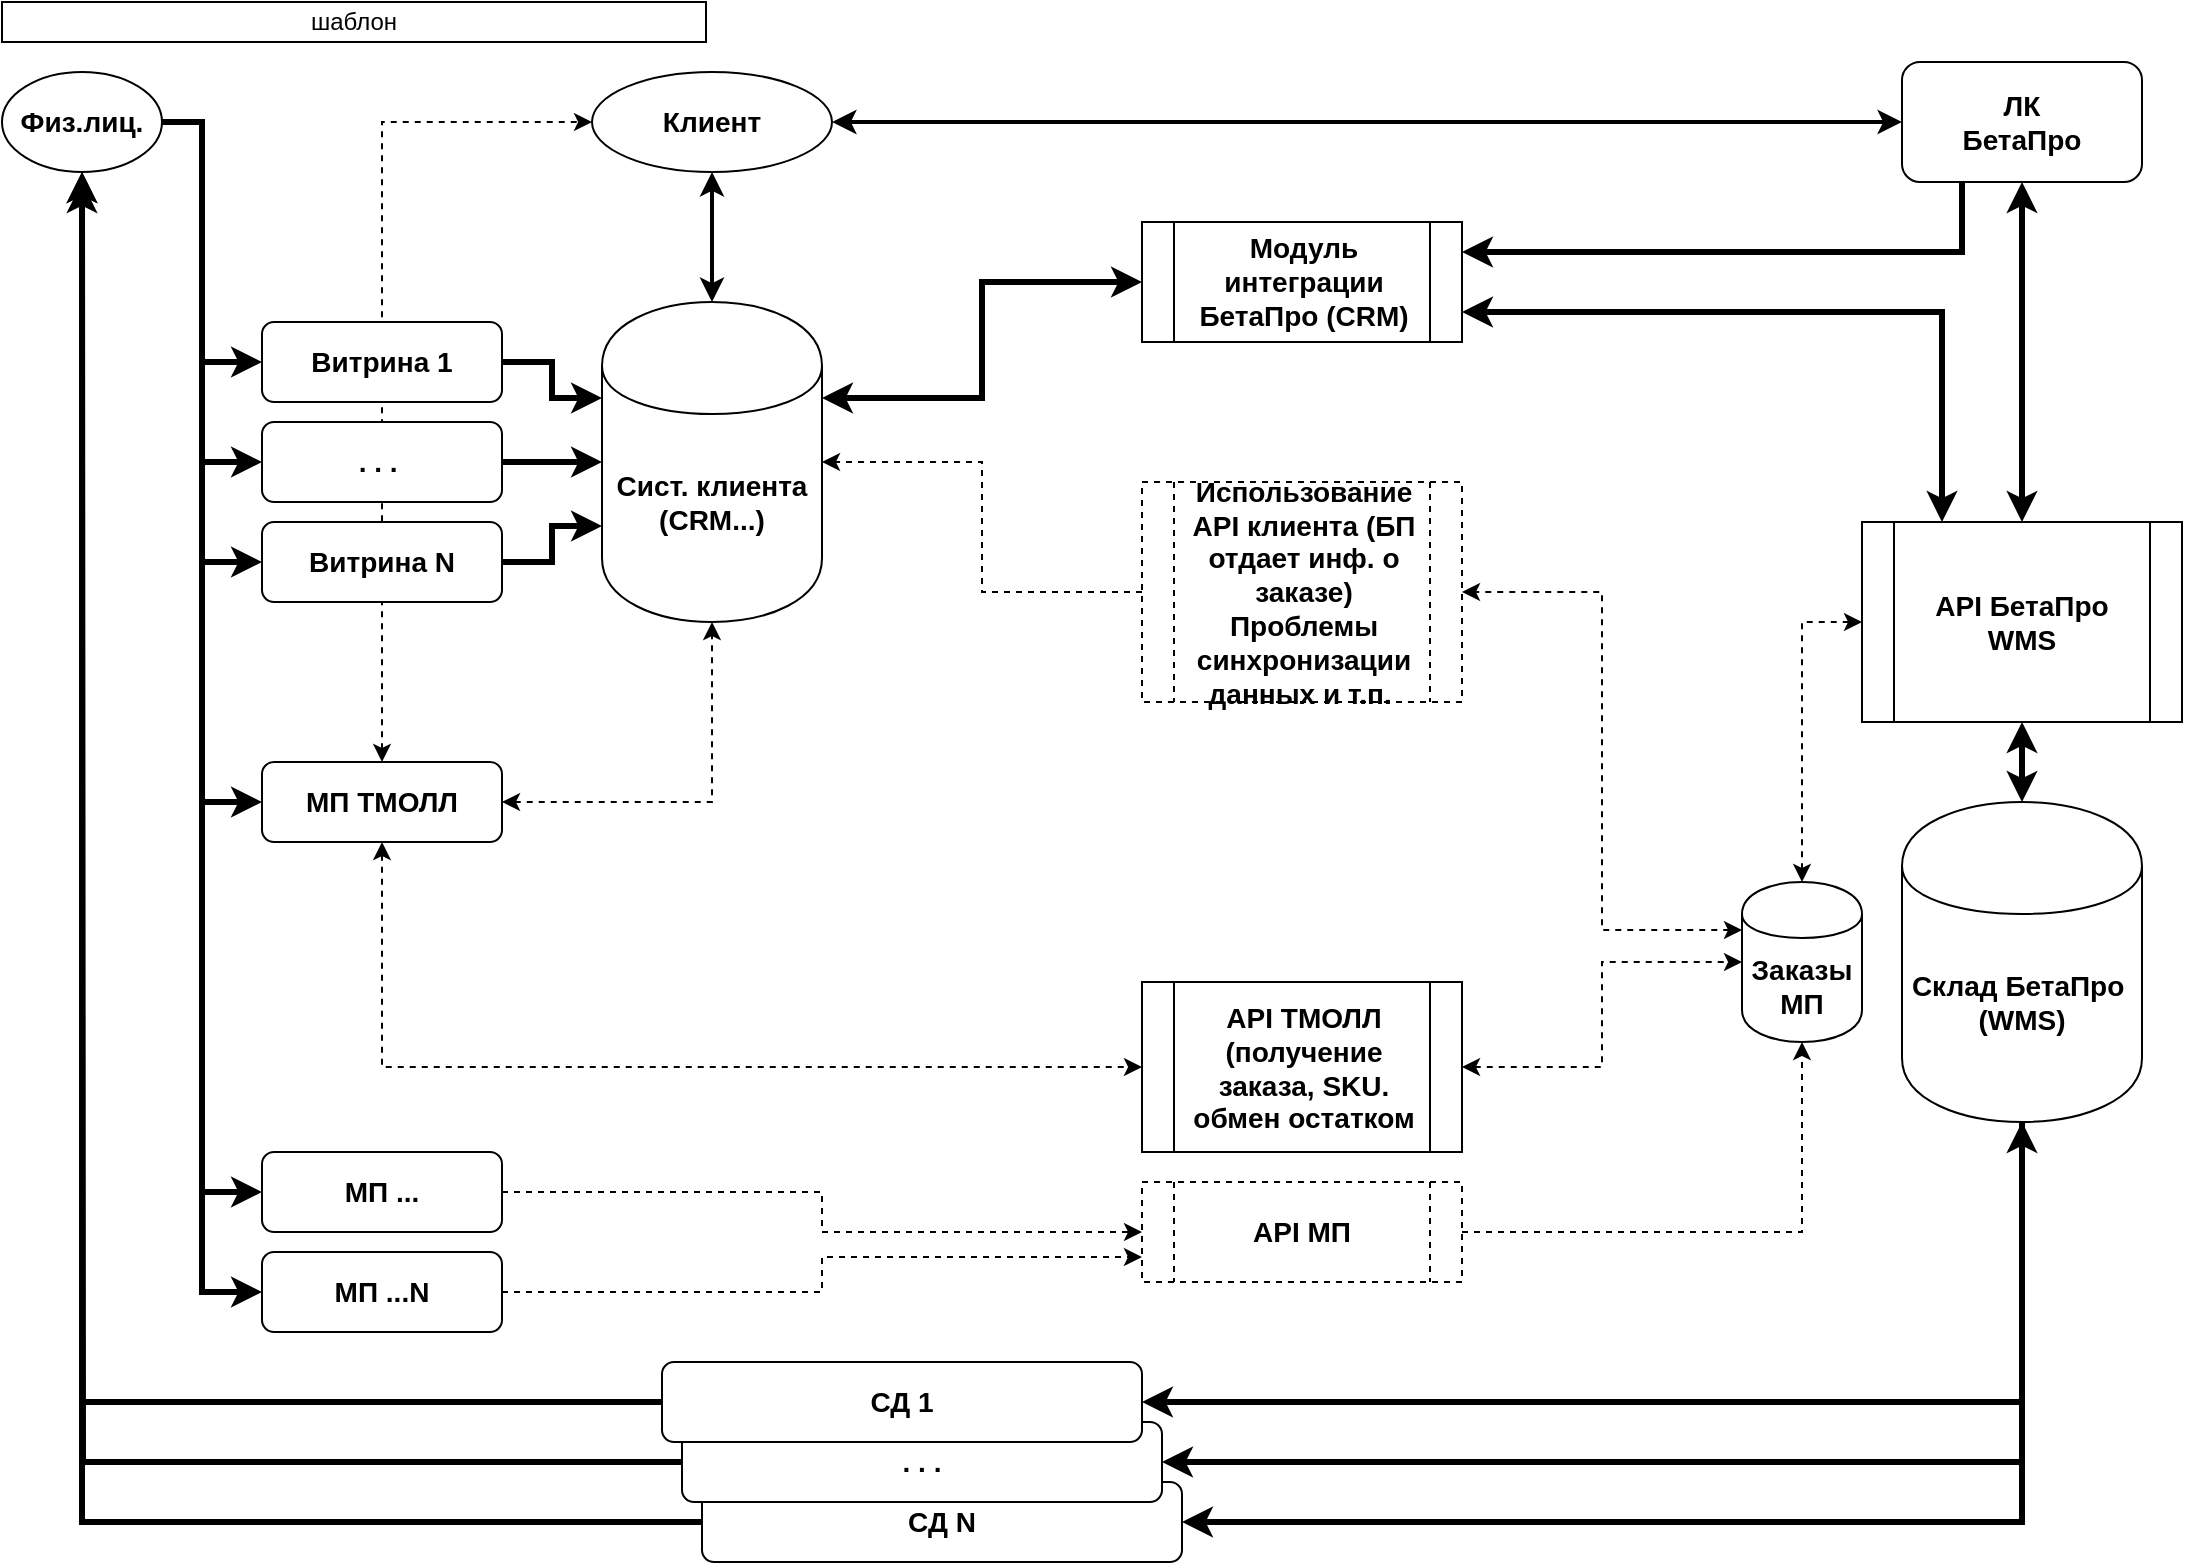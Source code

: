 <mxfile version="12.6.1" type="github" pages="5">
  <diagram id="4G_ngGaXXlGNJ6-TmpL6" name="tmp">
    <mxGraphModel dx="1116" dy="713" grid="1" gridSize="10" guides="1" tooltips="1" connect="1" arrows="1" fold="1" page="1" pageScale="1" pageWidth="1169" pageHeight="827" math="0" shadow="0">
      <root>
        <mxCell id="c58Od2oX1i7-yMFlNoX1-0"/>
        <mxCell id="c58Od2oX1i7-yMFlNoX1-1" parent="c58Od2oX1i7-yMFlNoX1-0"/>
        <mxCell id="xUbVcQYC9wLKKn9PSyxy-0" style="edgeStyle=orthogonalEdgeStyle;rounded=0;orthogonalLoop=1;jettySize=auto;html=1;exitX=1;exitY=0.5;exitDx=0;exitDy=0;entryX=0;entryY=0.5;entryDx=0;entryDy=0;strokeWidth=3;" parent="c58Od2oX1i7-yMFlNoX1-1" source="xUbVcQYC9wLKKn9PSyxy-41" target="xUbVcQYC9wLKKn9PSyxy-7" edge="1">
          <mxGeometry relative="1" as="geometry">
            <mxPoint x="130" y="115" as="sourcePoint"/>
            <Array as="points">
              <mxPoint x="150" y="70"/>
              <mxPoint x="150" y="190"/>
            </Array>
          </mxGeometry>
        </mxCell>
        <mxCell id="xUbVcQYC9wLKKn9PSyxy-1" style="edgeStyle=orthogonalEdgeStyle;rounded=0;orthogonalLoop=1;jettySize=auto;html=1;exitX=1;exitY=0.5;exitDx=0;exitDy=0;entryX=0;entryY=0.5;entryDx=0;entryDy=0;strokeWidth=3;" parent="c58Od2oX1i7-yMFlNoX1-1" source="xUbVcQYC9wLKKn9PSyxy-41" target="xUbVcQYC9wLKKn9PSyxy-21" edge="1">
          <mxGeometry relative="1" as="geometry">
            <mxPoint x="130" y="115" as="sourcePoint"/>
            <Array as="points">
              <mxPoint x="150" y="70"/>
              <mxPoint x="150" y="240"/>
            </Array>
          </mxGeometry>
        </mxCell>
        <mxCell id="xUbVcQYC9wLKKn9PSyxy-2" style="edgeStyle=orthogonalEdgeStyle;rounded=0;orthogonalLoop=1;jettySize=auto;html=1;exitX=1;exitY=0.5;exitDx=0;exitDy=0;entryX=0;entryY=0.5;entryDx=0;entryDy=0;strokeWidth=3;" parent="c58Od2oX1i7-yMFlNoX1-1" source="xUbVcQYC9wLKKn9PSyxy-41" target="xUbVcQYC9wLKKn9PSyxy-23" edge="1">
          <mxGeometry relative="1" as="geometry">
            <mxPoint x="130" y="115" as="sourcePoint"/>
            <Array as="points">
              <mxPoint x="150" y="70"/>
              <mxPoint x="150" y="410"/>
            </Array>
          </mxGeometry>
        </mxCell>
        <mxCell id="xUbVcQYC9wLKKn9PSyxy-3" style="edgeStyle=orthogonalEdgeStyle;rounded=0;orthogonalLoop=1;jettySize=auto;html=1;exitX=1;exitY=0.5;exitDx=0;exitDy=0;entryX=0;entryY=0.5;entryDx=0;entryDy=0;startArrow=none;startFill=0;endArrow=classic;endFill=1;strokeWidth=3;" parent="c58Od2oX1i7-yMFlNoX1-1" source="xUbVcQYC9wLKKn9PSyxy-41" target="xUbVcQYC9wLKKn9PSyxy-27" edge="1">
          <mxGeometry relative="1" as="geometry">
            <mxPoint x="130" y="115" as="sourcePoint"/>
            <Array as="points">
              <mxPoint x="150" y="70"/>
              <mxPoint x="150" y="290"/>
            </Array>
          </mxGeometry>
        </mxCell>
        <mxCell id="xUbVcQYC9wLKKn9PSyxy-4" style="edgeStyle=orthogonalEdgeStyle;rounded=0;orthogonalLoop=1;jettySize=auto;html=1;exitX=1;exitY=0.5;exitDx=0;exitDy=0;entryX=0;entryY=0.5;entryDx=0;entryDy=0;startArrow=none;startFill=0;endArrow=classic;endFill=1;strokeWidth=3;" parent="c58Od2oX1i7-yMFlNoX1-1" source="xUbVcQYC9wLKKn9PSyxy-41" target="xUbVcQYC9wLKKn9PSyxy-28" edge="1">
          <mxGeometry relative="1" as="geometry">
            <mxPoint x="130" y="115" as="sourcePoint"/>
            <Array as="points">
              <mxPoint x="150" y="70"/>
              <mxPoint x="150" y="605"/>
            </Array>
          </mxGeometry>
        </mxCell>
        <mxCell id="xUbVcQYC9wLKKn9PSyxy-5" style="edgeStyle=orthogonalEdgeStyle;rounded=0;orthogonalLoop=1;jettySize=auto;html=1;exitX=1;exitY=0.5;exitDx=0;exitDy=0;entryX=0;entryY=0.5;entryDx=0;entryDy=0;startArrow=none;startFill=0;endArrow=classic;endFill=1;strokeWidth=3;" parent="c58Od2oX1i7-yMFlNoX1-1" source="xUbVcQYC9wLKKn9PSyxy-41" target="xUbVcQYC9wLKKn9PSyxy-29" edge="1">
          <mxGeometry relative="1" as="geometry">
            <mxPoint x="130" y="115" as="sourcePoint"/>
            <Array as="points">
              <mxPoint x="150" y="70"/>
              <mxPoint x="150" y="655"/>
            </Array>
          </mxGeometry>
        </mxCell>
        <mxCell id="xUbVcQYC9wLKKn9PSyxy-6" style="edgeStyle=orthogonalEdgeStyle;rounded=0;orthogonalLoop=1;jettySize=auto;html=1;exitX=1;exitY=0.5;exitDx=0;exitDy=0;entryX=0;entryY=0.3;entryDx=0;entryDy=0;strokeWidth=3;" parent="c58Od2oX1i7-yMFlNoX1-1" source="xUbVcQYC9wLKKn9PSyxy-7" target="xUbVcQYC9wLKKn9PSyxy-9" edge="1">
          <mxGeometry relative="1" as="geometry"/>
        </mxCell>
        <mxCell id="xUbVcQYC9wLKKn9PSyxy-8" style="edgeStyle=orthogonalEdgeStyle;rounded=0;orthogonalLoop=1;jettySize=auto;html=1;exitX=1;exitY=0.3;exitDx=0;exitDy=0;entryX=0;entryY=0.5;entryDx=0;entryDy=0;startArrow=classic;startFill=1;endArrow=classic;endFill=1;strokeWidth=3;" parent="c58Od2oX1i7-yMFlNoX1-1" source="xUbVcQYC9wLKKn9PSyxy-9" target="xUbVcQYC9wLKKn9PSyxy-31" edge="1">
          <mxGeometry relative="1" as="geometry"/>
        </mxCell>
        <mxCell id="xUbVcQYC9wLKKn9PSyxy-9" value="&lt;font style=&quot;font-size: 14px&quot;&gt;&lt;b&gt;Сист. клиента (CRM...)&lt;/b&gt;&lt;/font&gt;" style="shape=cylinder;whiteSpace=wrap;html=1;boundedLbl=1;backgroundOutline=1;" parent="c58Od2oX1i7-yMFlNoX1-1" vertex="1">
          <mxGeometry x="350" y="160" width="110" height="160" as="geometry"/>
        </mxCell>
        <mxCell id="xUbVcQYC9wLKKn9PSyxy-10" style="edgeStyle=orthogonalEdgeStyle;rounded=0;orthogonalLoop=1;jettySize=auto;html=1;exitX=0;exitY=0.5;exitDx=0;exitDy=0;entryX=0.5;entryY=1;entryDx=0;entryDy=0;strokeWidth=3;" parent="c58Od2oX1i7-yMFlNoX1-1" source="xUbVcQYC9wLKKn9PSyxy-11" target="xUbVcQYC9wLKKn9PSyxy-41" edge="1">
          <mxGeometry relative="1" as="geometry">
            <mxPoint x="85" y="140" as="targetPoint"/>
          </mxGeometry>
        </mxCell>
        <mxCell id="xUbVcQYC9wLKKn9PSyxy-12" style="edgeStyle=orthogonalEdgeStyle;rounded=0;orthogonalLoop=1;jettySize=auto;html=1;exitX=0;exitY=0.5;exitDx=0;exitDy=0;strokeWidth=3;entryX=0.5;entryY=1;entryDx=0;entryDy=0;" parent="c58Od2oX1i7-yMFlNoX1-1" source="xUbVcQYC9wLKKn9PSyxy-13" target="xUbVcQYC9wLKKn9PSyxy-41" edge="1">
          <mxGeometry relative="1" as="geometry">
            <mxPoint x="105" y="140" as="targetPoint"/>
          </mxGeometry>
        </mxCell>
        <mxCell id="xUbVcQYC9wLKKn9PSyxy-13" value="&lt;font style=&quot;font-size: 14px&quot;&gt;&lt;b&gt;СД N&lt;/b&gt;&lt;/font&gt;" style="html=1;whiteSpace=wrap;rounded=1;" parent="c58Od2oX1i7-yMFlNoX1-1" vertex="1">
          <mxGeometry x="400" y="750" width="240" height="40" as="geometry"/>
        </mxCell>
        <mxCell id="xUbVcQYC9wLKKn9PSyxy-14" style="edgeStyle=orthogonalEdgeStyle;rounded=0;orthogonalLoop=1;jettySize=auto;html=1;exitX=0.5;exitY=0;exitDx=0;exitDy=0;entryX=0.5;entryY=1;entryDx=0;entryDy=0;endArrow=classic;endFill=1;startArrow=classic;startFill=1;strokeWidth=3;" parent="c58Od2oX1i7-yMFlNoX1-1" source="xUbVcQYC9wLKKn9PSyxy-25" target="xUbVcQYC9wLKKn9PSyxy-19" edge="1">
          <mxGeometry relative="1" as="geometry"/>
        </mxCell>
        <mxCell id="xUbVcQYC9wLKKn9PSyxy-15" style="edgeStyle=orthogonalEdgeStyle;rounded=0;orthogonalLoop=1;jettySize=auto;html=1;exitX=0.5;exitY=1;exitDx=0;exitDy=0;entryX=1;entryY=0.5;entryDx=0;entryDy=0;startArrow=none;startFill=0;endArrow=classic;endFill=1;strokeWidth=3;" parent="c58Od2oX1i7-yMFlNoX1-1" source="xUbVcQYC9wLKKn9PSyxy-18" target="xUbVcQYC9wLKKn9PSyxy-11" edge="1">
          <mxGeometry relative="1" as="geometry"/>
        </mxCell>
        <mxCell id="xUbVcQYC9wLKKn9PSyxy-16" style="edgeStyle=orthogonalEdgeStyle;rounded=0;orthogonalLoop=1;jettySize=auto;html=1;exitX=0.5;exitY=1;exitDx=0;exitDy=0;entryX=1;entryY=0.5;entryDx=0;entryDy=0;startArrow=none;startFill=0;endArrow=classic;endFill=1;strokeWidth=3;" parent="c58Od2oX1i7-yMFlNoX1-1" source="xUbVcQYC9wLKKn9PSyxy-18" target="xUbVcQYC9wLKKn9PSyxy-13" edge="1">
          <mxGeometry relative="1" as="geometry"/>
        </mxCell>
        <mxCell id="xUbVcQYC9wLKKn9PSyxy-17" style="edgeStyle=orthogonalEdgeStyle;rounded=0;orthogonalLoop=1;jettySize=auto;html=1;exitX=0.5;exitY=1;exitDx=0;exitDy=0;entryX=1;entryY=0.5;entryDx=0;entryDy=0;startArrow=classic;startFill=1;endArrow=classic;endFill=1;strokeWidth=3;" parent="c58Od2oX1i7-yMFlNoX1-1" source="xUbVcQYC9wLKKn9PSyxy-18" target="xUbVcQYC9wLKKn9PSyxy-45" edge="1">
          <mxGeometry relative="1" as="geometry"/>
        </mxCell>
        <mxCell id="xUbVcQYC9wLKKn9PSyxy-18" value="&lt;font style=&quot;font-size: 14px&quot;&gt;&lt;b&gt;Склад&amp;nbsp;&lt;/b&gt;&lt;b&gt;БетаПро&amp;nbsp;&lt;br&gt;(WMS)&lt;/b&gt;&lt;/font&gt;" style="shape=cylinder;whiteSpace=wrap;html=1;boundedLbl=1;backgroundOutline=1;" parent="c58Od2oX1i7-yMFlNoX1-1" vertex="1">
          <mxGeometry x="1000" y="410" width="120" height="160" as="geometry"/>
        </mxCell>
        <mxCell id="6lymwKVV7HLvgEgzHary-2" style="edgeStyle=orthogonalEdgeStyle;rounded=0;orthogonalLoop=1;jettySize=auto;html=1;exitX=0.25;exitY=1;exitDx=0;exitDy=0;entryX=1;entryY=0.25;entryDx=0;entryDy=0;startArrow=none;startFill=0;strokeColor=#000000;strokeWidth=3;" edge="1" parent="c58Od2oX1i7-yMFlNoX1-1" source="xUbVcQYC9wLKKn9PSyxy-19" target="xUbVcQYC9wLKKn9PSyxy-31">
          <mxGeometry relative="1" as="geometry"/>
        </mxCell>
        <mxCell id="xUbVcQYC9wLKKn9PSyxy-19" value="&lt;b&gt;&lt;font style=&quot;font-size: 14px&quot;&gt;ЛК &lt;br&gt;БетаПро&lt;/font&gt;&lt;/b&gt;" style="rounded=1;whiteSpace=wrap;html=1;" parent="c58Od2oX1i7-yMFlNoX1-1" vertex="1">
          <mxGeometry x="1000" y="40" width="120" height="60" as="geometry"/>
        </mxCell>
        <mxCell id="xUbVcQYC9wLKKn9PSyxy-20" style="edgeStyle=orthogonalEdgeStyle;rounded=0;orthogonalLoop=1;jettySize=auto;html=1;exitX=1;exitY=0.5;exitDx=0;exitDy=0;strokeWidth=3;" parent="c58Od2oX1i7-yMFlNoX1-1" source="xUbVcQYC9wLKKn9PSyxy-21" target="xUbVcQYC9wLKKn9PSyxy-9" edge="1">
          <mxGeometry relative="1" as="geometry"/>
        </mxCell>
        <mxCell id="xUbVcQYC9wLKKn9PSyxy-22" style="edgeStyle=orthogonalEdgeStyle;rounded=0;orthogonalLoop=1;jettySize=auto;html=1;exitX=1;exitY=0.5;exitDx=0;exitDy=0;entryX=0.5;entryY=1;entryDx=0;entryDy=0;startArrow=classic;startFill=1;endArrow=classic;endFill=1;strokeWidth=1;dashed=1;" parent="c58Od2oX1i7-yMFlNoX1-1" source="xUbVcQYC9wLKKn9PSyxy-23" target="xUbVcQYC9wLKKn9PSyxy-9" edge="1">
          <mxGeometry relative="1" as="geometry"/>
        </mxCell>
        <mxCell id="7QiFlj9c__Jk_Ta_f8z2-1" value="" style="edgeStyle=orthogonalEdgeStyle;rounded=0;orthogonalLoop=1;jettySize=auto;html=1;entryX=0;entryY=0.5;entryDx=0;entryDy=0;startArrow=classic;startFill=1;dashed=1;exitX=0.5;exitY=1;exitDx=0;exitDy=0;" edge="1" parent="c58Od2oX1i7-yMFlNoX1-1" source="xUbVcQYC9wLKKn9PSyxy-23" target="xUbVcQYC9wLKKn9PSyxy-37">
          <mxGeometry relative="1" as="geometry">
            <mxPoint x="260" y="510" as="targetPoint"/>
            <Array as="points">
              <mxPoint x="240" y="542"/>
            </Array>
          </mxGeometry>
        </mxCell>
        <mxCell id="6lymwKVV7HLvgEgzHary-1" style="edgeStyle=orthogonalEdgeStyle;rounded=0;orthogonalLoop=1;jettySize=auto;html=1;exitX=0.5;exitY=0;exitDx=0;exitDy=0;entryX=0;entryY=0.5;entryDx=0;entryDy=0;dashed=1;startArrow=classic;startFill=1;strokeColor=#000000;strokeWidth=1;" edge="1" parent="c58Od2oX1i7-yMFlNoX1-1" source="xUbVcQYC9wLKKn9PSyxy-23" target="xUbVcQYC9wLKKn9PSyxy-40">
          <mxGeometry relative="1" as="geometry"/>
        </mxCell>
        <mxCell id="xUbVcQYC9wLKKn9PSyxy-23" value="&lt;b&gt;&lt;font style=&quot;font-size: 14px&quot;&gt;МП ТМОЛЛ&lt;/font&gt;&lt;/b&gt;" style="shape=ext;rounded=1;html=1;whiteSpace=wrap;" parent="c58Od2oX1i7-yMFlNoX1-1" vertex="1">
          <mxGeometry x="180" y="390" width="120" height="40" as="geometry"/>
        </mxCell>
        <mxCell id="xUbVcQYC9wLKKn9PSyxy-24" style="edgeStyle=orthogonalEdgeStyle;rounded=0;orthogonalLoop=1;jettySize=auto;html=1;exitX=0.5;exitY=1;exitDx=0;exitDy=0;entryX=0.5;entryY=0;entryDx=0;entryDy=0;startArrow=classic;startFill=1;endArrow=classic;endFill=1;strokeWidth=3;" parent="c58Od2oX1i7-yMFlNoX1-1" source="xUbVcQYC9wLKKn9PSyxy-25" target="xUbVcQYC9wLKKn9PSyxy-18" edge="1">
          <mxGeometry relative="1" as="geometry"/>
        </mxCell>
        <mxCell id="xUbVcQYC9wLKKn9PSyxy-25" value="&lt;span style=&quot;font-size: 14px ; white-space: normal&quot;&gt;&lt;b&gt;API БетаПро &lt;br&gt;WMS&lt;/b&gt;&lt;/span&gt;" style="shape=process;whiteSpace=wrap;html=1;backgroundOutline=1;align=center;" parent="c58Od2oX1i7-yMFlNoX1-1" vertex="1">
          <mxGeometry x="980" y="270" width="160" height="100" as="geometry"/>
        </mxCell>
        <mxCell id="xUbVcQYC9wLKKn9PSyxy-26" style="edgeStyle=orthogonalEdgeStyle;rounded=0;orthogonalLoop=1;jettySize=auto;html=1;exitX=1;exitY=0.5;exitDx=0;exitDy=0;entryX=0;entryY=0.7;entryDx=0;entryDy=0;startArrow=none;startFill=0;endArrow=classic;endFill=1;strokeWidth=3;" parent="c58Od2oX1i7-yMFlNoX1-1" source="xUbVcQYC9wLKKn9PSyxy-27" target="xUbVcQYC9wLKKn9PSyxy-9" edge="1">
          <mxGeometry relative="1" as="geometry"/>
        </mxCell>
        <mxCell id="xUbVcQYC9wLKKn9PSyxy-27" value="&lt;font style=&quot;font-size: 14px&quot;&gt;&lt;b&gt;Витрина N&lt;/b&gt;&lt;/font&gt;" style="shape=ext;rounded=1;html=1;whiteSpace=wrap;" parent="c58Od2oX1i7-yMFlNoX1-1" vertex="1">
          <mxGeometry x="180" y="270" width="120" height="40" as="geometry"/>
        </mxCell>
        <mxCell id="xUbVcQYC9wLKKn9PSyxy-50" style="edgeStyle=orthogonalEdgeStyle;rounded=0;orthogonalLoop=1;jettySize=auto;html=1;exitX=1;exitY=0.5;exitDx=0;exitDy=0;entryX=0;entryY=0.5;entryDx=0;entryDy=0;startArrow=none;startFill=0;endArrow=classic;endFill=1;strokeWidth=1;dashed=1;" parent="c58Od2oX1i7-yMFlNoX1-1" source="xUbVcQYC9wLKKn9PSyxy-28" target="xUbVcQYC9wLKKn9PSyxy-46" edge="1">
          <mxGeometry relative="1" as="geometry"/>
        </mxCell>
        <mxCell id="xUbVcQYC9wLKKn9PSyxy-28" value="&lt;b&gt;&lt;font style=&quot;font-size: 14px&quot;&gt;МП ...&lt;/font&gt;&lt;/b&gt;" style="shape=ext;rounded=1;html=1;whiteSpace=wrap;" parent="c58Od2oX1i7-yMFlNoX1-1" vertex="1">
          <mxGeometry x="180" y="585" width="120" height="40" as="geometry"/>
        </mxCell>
        <mxCell id="xUbVcQYC9wLKKn9PSyxy-49" style="edgeStyle=orthogonalEdgeStyle;rounded=0;orthogonalLoop=1;jettySize=auto;html=1;exitX=1;exitY=0.5;exitDx=0;exitDy=0;entryX=0;entryY=0.75;entryDx=0;entryDy=0;startArrow=none;startFill=0;endArrow=classic;endFill=1;strokeWidth=1;dashed=1;" parent="c58Od2oX1i7-yMFlNoX1-1" source="xUbVcQYC9wLKKn9PSyxy-29" target="xUbVcQYC9wLKKn9PSyxy-46" edge="1">
          <mxGeometry relative="1" as="geometry"/>
        </mxCell>
        <mxCell id="xUbVcQYC9wLKKn9PSyxy-29" value="&lt;b&gt;&lt;font style=&quot;font-size: 14px&quot;&gt;МП ...N&lt;/font&gt;&lt;/b&gt;" style="shape=ext;rounded=1;html=1;whiteSpace=wrap;" parent="c58Od2oX1i7-yMFlNoX1-1" vertex="1">
          <mxGeometry x="180" y="635" width="120" height="40" as="geometry"/>
        </mxCell>
        <mxCell id="xUbVcQYC9wLKKn9PSyxy-30" style="edgeStyle=orthogonalEdgeStyle;rounded=0;orthogonalLoop=1;jettySize=auto;html=1;exitX=1;exitY=0.75;exitDx=0;exitDy=0;entryX=0.25;entryY=0;entryDx=0;entryDy=0;startArrow=classic;startFill=1;endArrow=classic;endFill=1;strokeWidth=3;" parent="c58Od2oX1i7-yMFlNoX1-1" source="xUbVcQYC9wLKKn9PSyxy-31" target="xUbVcQYC9wLKKn9PSyxy-25" edge="1">
          <mxGeometry relative="1" as="geometry">
            <Array as="points">
              <mxPoint x="1020" y="165"/>
            </Array>
          </mxGeometry>
        </mxCell>
        <mxCell id="xUbVcQYC9wLKKn9PSyxy-31" value="&lt;div style=&quot;text-align: center&quot;&gt;&lt;span style=&quot;font-size: 14px&quot;&gt;&lt;b&gt;Модуль интеграции БетаПро (CRM)&lt;/b&gt;&lt;/span&gt;&lt;/div&gt;" style="shape=process;whiteSpace=wrap;html=1;backgroundOutline=1;align=left;" parent="c58Od2oX1i7-yMFlNoX1-1" vertex="1">
          <mxGeometry x="620" y="120" width="160" height="60" as="geometry"/>
        </mxCell>
        <mxCell id="xUbVcQYC9wLKKn9PSyxy-33" value="&lt;div style=&quot;text-align: center&quot;&gt;&lt;span style=&quot;font-size: 14px&quot;&gt;&lt;b&gt;Использование API клиента (БП отдает инф. о заказе) Проблемы синхронизации данных и т.п.&amp;nbsp;&lt;/b&gt;&lt;/span&gt;&lt;/div&gt;" style="shape=process;whiteSpace=wrap;html=1;backgroundOutline=1;align=left;dashed=1;" parent="c58Od2oX1i7-yMFlNoX1-1" vertex="1">
          <mxGeometry x="620" y="250" width="160" height="110" as="geometry"/>
        </mxCell>
        <mxCell id="xUbVcQYC9wLKKn9PSyxy-36" style="edgeStyle=orthogonalEdgeStyle;rounded=0;orthogonalLoop=1;jettySize=auto;html=1;entryX=1;entryY=0.5;entryDx=0;entryDy=0;startArrow=none;startFill=0;endArrow=classic;endFill=1;strokeWidth=1;dashed=1;exitX=0;exitY=0.5;exitDx=0;exitDy=0;" parent="c58Od2oX1i7-yMFlNoX1-1" source="xUbVcQYC9wLKKn9PSyxy-33" target="xUbVcQYC9wLKKn9PSyxy-9" edge="1">
          <mxGeometry relative="1" as="geometry">
            <mxPoint x="510" y="500" as="sourcePoint"/>
          </mxGeometry>
        </mxCell>
        <mxCell id="7QiFlj9c__Jk_Ta_f8z2-3" style="edgeStyle=orthogonalEdgeStyle;rounded=0;orthogonalLoop=1;jettySize=auto;html=1;exitX=1;exitY=0.5;exitDx=0;exitDy=0;entryX=0;entryY=0.5;entryDx=0;entryDy=0;dashed=1;startArrow=classic;startFill=1;strokeWidth=1;" edge="1" parent="c58Od2oX1i7-yMFlNoX1-1" source="xUbVcQYC9wLKKn9PSyxy-37" target="xUbVcQYC9wLKKn9PSyxy-43">
          <mxGeometry relative="1" as="geometry"/>
        </mxCell>
        <mxCell id="xUbVcQYC9wLKKn9PSyxy-37" value="&lt;div style=&quot;text-align: center&quot;&gt;&lt;span style=&quot;font-size: 14px&quot;&gt;&lt;b&gt;API ТМОЛЛ (получение заказа, SKU. обмен остатком&lt;/b&gt;&lt;/span&gt;&lt;/div&gt;" style="shape=process;whiteSpace=wrap;html=1;backgroundOutline=1;align=left;" parent="c58Od2oX1i7-yMFlNoX1-1" vertex="1">
          <mxGeometry x="620" y="500" width="160" height="85" as="geometry"/>
        </mxCell>
        <mxCell id="xUbVcQYC9wLKKn9PSyxy-38" style="edgeStyle=orthogonalEdgeStyle;rounded=0;orthogonalLoop=1;jettySize=auto;html=1;exitX=1;exitY=0.5;exitDx=0;exitDy=0;entryX=0;entryY=0.5;entryDx=0;entryDy=0;startArrow=classic;startFill=1;endArrow=classic;endFill=1;strokeWidth=2;" parent="c58Od2oX1i7-yMFlNoX1-1" source="xUbVcQYC9wLKKn9PSyxy-40" target="xUbVcQYC9wLKKn9PSyxy-19" edge="1">
          <mxGeometry relative="1" as="geometry"/>
        </mxCell>
        <mxCell id="xUbVcQYC9wLKKn9PSyxy-39" style="edgeStyle=orthogonalEdgeStyle;rounded=0;orthogonalLoop=1;jettySize=auto;html=1;exitX=0.5;exitY=1;exitDx=0;exitDy=0;entryX=0.5;entryY=0;entryDx=0;entryDy=0;startArrow=classic;startFill=1;endArrow=classic;endFill=1;strokeWidth=2;" parent="c58Od2oX1i7-yMFlNoX1-1" source="xUbVcQYC9wLKKn9PSyxy-40" target="xUbVcQYC9wLKKn9PSyxy-9" edge="1">
          <mxGeometry relative="1" as="geometry"/>
        </mxCell>
        <mxCell id="xUbVcQYC9wLKKn9PSyxy-40" value="&lt;b&gt;&lt;font style=&quot;font-size: 14px&quot;&gt;Клиент&lt;/font&gt;&lt;/b&gt;" style="ellipse;whiteSpace=wrap;html=1;" parent="c58Od2oX1i7-yMFlNoX1-1" vertex="1">
          <mxGeometry x="345" y="45" width="120" height="50" as="geometry"/>
        </mxCell>
        <mxCell id="xUbVcQYC9wLKKn9PSyxy-41" value="&lt;b&gt;&lt;font style=&quot;font-size: 14px&quot;&gt;Физ.лиц.&lt;/font&gt;&lt;/b&gt;" style="ellipse;whiteSpace=wrap;html=1;" parent="c58Od2oX1i7-yMFlNoX1-1" vertex="1">
          <mxGeometry x="50" y="45" width="80" height="50" as="geometry"/>
        </mxCell>
        <mxCell id="xUbVcQYC9wLKKn9PSyxy-42" style="edgeStyle=orthogonalEdgeStyle;rounded=0;orthogonalLoop=1;jettySize=auto;html=1;exitX=0.5;exitY=0;exitDx=0;exitDy=0;entryX=0;entryY=0.5;entryDx=0;entryDy=0;dashed=1;startArrow=classic;startFill=1;endArrow=classic;endFill=1;strokeWidth=1;" parent="c58Od2oX1i7-yMFlNoX1-1" source="xUbVcQYC9wLKKn9PSyxy-43" target="xUbVcQYC9wLKKn9PSyxy-25" edge="1">
          <mxGeometry relative="1" as="geometry"/>
        </mxCell>
        <mxCell id="7QiFlj9c__Jk_Ta_f8z2-2" style="edgeStyle=orthogonalEdgeStyle;rounded=0;orthogonalLoop=1;jettySize=auto;html=1;exitX=0;exitY=0.3;exitDx=0;exitDy=0;entryX=1;entryY=0.5;entryDx=0;entryDy=0;dashed=1;startArrow=classic;startFill=1;" edge="1" parent="c58Od2oX1i7-yMFlNoX1-1" source="xUbVcQYC9wLKKn9PSyxy-43" target="xUbVcQYC9wLKKn9PSyxy-33">
          <mxGeometry relative="1" as="geometry"/>
        </mxCell>
        <mxCell id="xUbVcQYC9wLKKn9PSyxy-43" value="&lt;b&gt;&lt;font style=&quot;font-size: 14px&quot;&gt;Заказы МП&lt;/font&gt;&lt;/b&gt;" style="shape=cylinder;whiteSpace=wrap;html=1;boundedLbl=1;backgroundOutline=1;" parent="c58Od2oX1i7-yMFlNoX1-1" vertex="1">
          <mxGeometry x="920" y="450" width="60" height="80" as="geometry"/>
        </mxCell>
        <mxCell id="xUbVcQYC9wLKKn9PSyxy-44" style="edgeStyle=orthogonalEdgeStyle;rounded=0;orthogonalLoop=1;jettySize=auto;html=1;exitX=0;exitY=0.5;exitDx=0;exitDy=0;startArrow=none;startFill=0;endArrow=classic;endFill=1;strokeWidth=3;" parent="c58Od2oX1i7-yMFlNoX1-1" source="xUbVcQYC9wLKKn9PSyxy-45" edge="1">
          <mxGeometry relative="1" as="geometry">
            <mxPoint x="90" y="100" as="targetPoint"/>
          </mxGeometry>
        </mxCell>
        <mxCell id="xUbVcQYC9wLKKn9PSyxy-45" value="&lt;span style=&quot;font-size: 14px&quot;&gt;&lt;b&gt;. . .&lt;/b&gt;&lt;/span&gt;" style="html=1;whiteSpace=wrap;rounded=1;" parent="c58Od2oX1i7-yMFlNoX1-1" vertex="1">
          <mxGeometry x="390" y="720" width="240" height="40" as="geometry"/>
        </mxCell>
        <mxCell id="xUbVcQYC9wLKKn9PSyxy-51" style="edgeStyle=orthogonalEdgeStyle;rounded=0;orthogonalLoop=1;jettySize=auto;html=1;exitX=1;exitY=0.5;exitDx=0;exitDy=0;entryX=0.5;entryY=1;entryDx=0;entryDy=0;dashed=1;startArrow=none;startFill=0;endArrow=classic;endFill=1;strokeWidth=1;" parent="c58Od2oX1i7-yMFlNoX1-1" source="xUbVcQYC9wLKKn9PSyxy-46" target="xUbVcQYC9wLKKn9PSyxy-43" edge="1">
          <mxGeometry relative="1" as="geometry"/>
        </mxCell>
        <mxCell id="xUbVcQYC9wLKKn9PSyxy-46" value="&lt;div&gt;&lt;span style=&quot;font-size: 14px&quot;&gt;&lt;b&gt;API МП&lt;/b&gt;&lt;/span&gt;&lt;/div&gt;" style="shape=process;whiteSpace=wrap;html=1;backgroundOutline=1;align=center;dashed=1;" parent="c58Od2oX1i7-yMFlNoX1-1" vertex="1">
          <mxGeometry x="620" y="600" width="160" height="50" as="geometry"/>
        </mxCell>
        <mxCell id="xUbVcQYC9wLKKn9PSyxy-11" value="&lt;font style=&quot;font-size: 14px&quot;&gt;&lt;b&gt;СД 1&lt;/b&gt;&lt;/font&gt;" style="html=1;whiteSpace=wrap;rounded=1;" parent="c58Od2oX1i7-yMFlNoX1-1" vertex="1">
          <mxGeometry x="380" y="690" width="240" height="40" as="geometry"/>
        </mxCell>
        <mxCell id="xUbVcQYC9wLKKn9PSyxy-21" value="&lt;font style=&quot;font-size: 14px&quot;&gt;&lt;b&gt;. . .&amp;nbsp;&lt;/b&gt;&lt;/font&gt;" style="shape=ext;rounded=1;html=1;whiteSpace=wrap;" parent="c58Od2oX1i7-yMFlNoX1-1" vertex="1">
          <mxGeometry x="180" y="220" width="120" height="40" as="geometry"/>
        </mxCell>
        <mxCell id="xUbVcQYC9wLKKn9PSyxy-7" value="&lt;font style=&quot;font-size: 14px&quot;&gt;&lt;b&gt;Витрина 1&lt;/b&gt;&lt;/font&gt;" style="shape=ext;rounded=1;html=1;whiteSpace=wrap;" parent="c58Od2oX1i7-yMFlNoX1-1" vertex="1">
          <mxGeometry x="180" y="170" width="120" height="40" as="geometry"/>
        </mxCell>
        <mxCell id="6lymwKVV7HLvgEgzHary-0" value="шаблон" style="rounded=0;whiteSpace=wrap;html=1;" vertex="1" parent="c58Od2oX1i7-yMFlNoX1-1">
          <mxGeometry x="50" y="10" width="352" height="20" as="geometry"/>
        </mxCell>
      </root>
    </mxGraphModel>
  </diagram>
  <diagram id="NyFGYbk57siL145ZkwlY" name="Ex_2">
    <mxGraphModel dx="1302" dy="832" grid="1" gridSize="10" guides="1" tooltips="1" connect="1" arrows="1" fold="1" page="1" pageScale="1" pageWidth="1169" pageHeight="827" math="0" shadow="0">
      <root>
        <mxCell id="vY0UvAyUX_1EW2xBhSnJ-0"/>
        <mxCell id="vY0UvAyUX_1EW2xBhSnJ-1" parent="vY0UvAyUX_1EW2xBhSnJ-0"/>
        <mxCell id="eMQtrW7DCQUciWxq_vCm-0" style="edgeStyle=orthogonalEdgeStyle;rounded=0;orthogonalLoop=1;jettySize=auto;html=1;exitX=1;exitY=0.5;exitDx=0;exitDy=0;entryX=0;entryY=0.5;entryDx=0;entryDy=0;strokeWidth=3;" edge="1" parent="vY0UvAyUX_1EW2xBhSnJ-1" source="eMQtrW7DCQUciWxq_vCm-38" target="eMQtrW7DCQUciWxq_vCm-48">
          <mxGeometry relative="1" as="geometry">
            <mxPoint x="128" y="145" as="sourcePoint"/>
            <Array as="points">
              <mxPoint x="148" y="100"/>
              <mxPoint x="148" y="220"/>
            </Array>
          </mxGeometry>
        </mxCell>
        <mxCell id="eMQtrW7DCQUciWxq_vCm-1" style="edgeStyle=orthogonalEdgeStyle;rounded=0;orthogonalLoop=1;jettySize=auto;html=1;exitX=1;exitY=0.5;exitDx=0;exitDy=0;entryX=0;entryY=0.5;entryDx=0;entryDy=0;strokeWidth=3;" edge="1" parent="vY0UvAyUX_1EW2xBhSnJ-1" source="eMQtrW7DCQUciWxq_vCm-38" target="eMQtrW7DCQUciWxq_vCm-47">
          <mxGeometry relative="1" as="geometry">
            <mxPoint x="128" y="145" as="sourcePoint"/>
            <Array as="points">
              <mxPoint x="148" y="100"/>
              <mxPoint x="148" y="270"/>
            </Array>
          </mxGeometry>
        </mxCell>
        <mxCell id="eMQtrW7DCQUciWxq_vCm-2" style="edgeStyle=orthogonalEdgeStyle;rounded=0;orthogonalLoop=1;jettySize=auto;html=1;exitX=1;exitY=0.5;exitDx=0;exitDy=0;entryX=0;entryY=0.5;entryDx=0;entryDy=0;strokeWidth=3;" edge="1" parent="vY0UvAyUX_1EW2xBhSnJ-1" source="eMQtrW7DCQUciWxq_vCm-38" target="eMQtrW7DCQUciWxq_vCm-20">
          <mxGeometry relative="1" as="geometry">
            <mxPoint x="128" y="145" as="sourcePoint"/>
            <Array as="points">
              <mxPoint x="148" y="100"/>
              <mxPoint x="148" y="440"/>
            </Array>
          </mxGeometry>
        </mxCell>
        <mxCell id="eMQtrW7DCQUciWxq_vCm-3" style="edgeStyle=orthogonalEdgeStyle;rounded=0;orthogonalLoop=1;jettySize=auto;html=1;exitX=1;exitY=0.5;exitDx=0;exitDy=0;entryX=0;entryY=0.5;entryDx=0;entryDy=0;startArrow=none;startFill=0;endArrow=classic;endFill=1;strokeWidth=3;" edge="1" parent="vY0UvAyUX_1EW2xBhSnJ-1" source="eMQtrW7DCQUciWxq_vCm-38" target="eMQtrW7DCQUciWxq_vCm-24">
          <mxGeometry relative="1" as="geometry">
            <mxPoint x="128" y="145" as="sourcePoint"/>
            <Array as="points">
              <mxPoint x="148" y="100"/>
              <mxPoint x="148" y="320"/>
            </Array>
          </mxGeometry>
        </mxCell>
        <mxCell id="eMQtrW7DCQUciWxq_vCm-4" style="edgeStyle=orthogonalEdgeStyle;rounded=0;orthogonalLoop=1;jettySize=auto;html=1;exitX=1;exitY=0.5;exitDx=0;exitDy=0;entryX=0;entryY=0.5;entryDx=0;entryDy=0;startArrow=none;startFill=0;endArrow=classic;endFill=1;strokeWidth=3;" edge="1" parent="vY0UvAyUX_1EW2xBhSnJ-1" source="eMQtrW7DCQUciWxq_vCm-38" target="eMQtrW7DCQUciWxq_vCm-26">
          <mxGeometry relative="1" as="geometry">
            <mxPoint x="128" y="145" as="sourcePoint"/>
            <Array as="points">
              <mxPoint x="148" y="100"/>
              <mxPoint x="148" y="635"/>
            </Array>
          </mxGeometry>
        </mxCell>
        <mxCell id="eMQtrW7DCQUciWxq_vCm-5" style="edgeStyle=orthogonalEdgeStyle;rounded=0;orthogonalLoop=1;jettySize=auto;html=1;exitX=1;exitY=0.5;exitDx=0;exitDy=0;entryX=0;entryY=0.5;entryDx=0;entryDy=0;startArrow=none;startFill=0;endArrow=classic;endFill=1;strokeWidth=3;" edge="1" parent="vY0UvAyUX_1EW2xBhSnJ-1" source="eMQtrW7DCQUciWxq_vCm-38" target="eMQtrW7DCQUciWxq_vCm-28">
          <mxGeometry relative="1" as="geometry">
            <mxPoint x="128" y="145" as="sourcePoint"/>
            <Array as="points">
              <mxPoint x="148" y="100"/>
              <mxPoint x="148" y="685"/>
            </Array>
          </mxGeometry>
        </mxCell>
        <mxCell id="eMQtrW7DCQUciWxq_vCm-6" style="edgeStyle=orthogonalEdgeStyle;rounded=0;orthogonalLoop=1;jettySize=auto;html=1;exitX=1;exitY=0.5;exitDx=0;exitDy=0;entryX=0;entryY=0.3;entryDx=0;entryDy=0;strokeWidth=3;" edge="1" parent="vY0UvAyUX_1EW2xBhSnJ-1" source="eMQtrW7DCQUciWxq_vCm-48" target="eMQtrW7DCQUciWxq_vCm-8">
          <mxGeometry relative="1" as="geometry"/>
        </mxCell>
        <mxCell id="eMQtrW7DCQUciWxq_vCm-7" style="edgeStyle=orthogonalEdgeStyle;rounded=0;orthogonalLoop=1;jettySize=auto;html=1;exitX=1;exitY=0.3;exitDx=0;exitDy=0;entryX=0;entryY=0.5;entryDx=0;entryDy=0;startArrow=classic;startFill=1;endArrow=classic;endFill=1;strokeWidth=3;fillColor=#f8cecc;strokeColor=#b85450;" edge="1" parent="vY0UvAyUX_1EW2xBhSnJ-1" source="eMQtrW7DCQUciWxq_vCm-8" target="eMQtrW7DCQUciWxq_vCm-30">
          <mxGeometry relative="1" as="geometry"/>
        </mxCell>
        <mxCell id="eMQtrW7DCQUciWxq_vCm-8" value="&lt;font style=&quot;font-size: 14px&quot;&gt;&lt;b&gt;Сист. клиента (CRM...)&lt;/b&gt;&lt;/font&gt;" style="shape=cylinder;whiteSpace=wrap;html=1;boundedLbl=1;backgroundOutline=1;fillColor=#fff2cc;strokeColor=#d6b656;" vertex="1" parent="vY0UvAyUX_1EW2xBhSnJ-1">
          <mxGeometry x="348" y="190" width="110" height="160" as="geometry"/>
        </mxCell>
        <mxCell id="eMQtrW7DCQUciWxq_vCm-9" style="edgeStyle=orthogonalEdgeStyle;rounded=0;orthogonalLoop=1;jettySize=auto;html=1;exitX=0;exitY=0.5;exitDx=0;exitDy=0;strokeWidth=3;entryX=0.5;entryY=1;entryDx=0;entryDy=0;" edge="1" parent="vY0UvAyUX_1EW2xBhSnJ-1" source="eMQtrW7DCQUciWxq_vCm-10" target="eMQtrW7DCQUciWxq_vCm-38">
          <mxGeometry relative="1" as="geometry">
            <mxPoint x="103" y="170" as="targetPoint"/>
          </mxGeometry>
        </mxCell>
        <mxCell id="eMQtrW7DCQUciWxq_vCm-10" value="&lt;font style=&quot;font-size: 14px&quot;&gt;&lt;b&gt;СД N&lt;/b&gt;&lt;/font&gt;" style="html=1;whiteSpace=wrap;rounded=1;" vertex="1" parent="vY0UvAyUX_1EW2xBhSnJ-1">
          <mxGeometry x="398" y="780" width="240" height="40" as="geometry"/>
        </mxCell>
        <mxCell id="eMQtrW7DCQUciWxq_vCm-11" style="edgeStyle=orthogonalEdgeStyle;rounded=0;orthogonalLoop=1;jettySize=auto;html=1;exitX=0.5;exitY=0;exitDx=0;exitDy=0;entryX=0.5;entryY=1;entryDx=0;entryDy=0;endArrow=classic;endFill=1;startArrow=classic;startFill=1;strokeWidth=3;fillColor=#f8cecc;strokeColor=#b85450;" edge="1" parent="vY0UvAyUX_1EW2xBhSnJ-1" source="eMQtrW7DCQUciWxq_vCm-22" target="eMQtrW7DCQUciWxq_vCm-15">
          <mxGeometry relative="1" as="geometry"/>
        </mxCell>
        <mxCell id="eMQtrW7DCQUciWxq_vCm-12" style="edgeStyle=orthogonalEdgeStyle;rounded=0;orthogonalLoop=1;jettySize=auto;html=1;exitX=0.5;exitY=1;exitDx=0;exitDy=0;entryX=1;entryY=0.5;entryDx=0;entryDy=0;startArrow=none;startFill=0;endArrow=classic;endFill=1;strokeWidth=3;" edge="1" parent="vY0UvAyUX_1EW2xBhSnJ-1" source="eMQtrW7DCQUciWxq_vCm-14" target="eMQtrW7DCQUciWxq_vCm-10">
          <mxGeometry relative="1" as="geometry"/>
        </mxCell>
        <mxCell id="eMQtrW7DCQUciWxq_vCm-13" style="edgeStyle=orthogonalEdgeStyle;rounded=0;orthogonalLoop=1;jettySize=auto;html=1;exitX=0.5;exitY=1;exitDx=0;exitDy=0;entryX=1;entryY=0.5;entryDx=0;entryDy=0;startArrow=classic;startFill=1;endArrow=classic;endFill=1;strokeWidth=3;fillColor=#f8cecc;strokeColor=#000000;" edge="1" parent="vY0UvAyUX_1EW2xBhSnJ-1" source="eMQtrW7DCQUciWxq_vCm-14" target="eMQtrW7DCQUciWxq_vCm-43">
          <mxGeometry relative="1" as="geometry"/>
        </mxCell>
        <mxCell id="eMQtrW7DCQUciWxq_vCm-14" value="&lt;font style=&quot;font-size: 14px&quot;&gt;&lt;b&gt;Склад&amp;nbsp;&lt;/b&gt;&lt;b&gt;БетаПро&amp;nbsp;&lt;br&gt;(WMS)&lt;/b&gt;&lt;/font&gt;" style="shape=cylinder;whiteSpace=wrap;html=1;boundedLbl=1;backgroundOutline=1;fillColor=#fff2cc;strokeColor=#d6b656;" vertex="1" parent="vY0UvAyUX_1EW2xBhSnJ-1">
          <mxGeometry x="998" y="440" width="120" height="160" as="geometry"/>
        </mxCell>
        <mxCell id="fycA2sbDUdrf_dYUjh4_-0" style="edgeStyle=orthogonalEdgeStyle;rounded=0;orthogonalLoop=1;jettySize=auto;html=1;entryX=1;entryY=0.25;entryDx=0;entryDy=0;startArrow=none;startFill=0;strokeColor=#b85450;strokeWidth=3;fillColor=#f8cecc;" edge="1" parent="vY0UvAyUX_1EW2xBhSnJ-1" source="eMQtrW7DCQUciWxq_vCm-15" target="eMQtrW7DCQUciWxq_vCm-30">
          <mxGeometry relative="1" as="geometry">
            <Array as="points">
              <mxPoint x="1018" y="165"/>
            </Array>
          </mxGeometry>
        </mxCell>
        <mxCell id="eMQtrW7DCQUciWxq_vCm-15" value="&lt;b&gt;&lt;font style=&quot;font-size: 14px&quot;&gt;ЛК &lt;br&gt;БетаПро&lt;/font&gt;&lt;/b&gt;" style="rounded=1;whiteSpace=wrap;html=1;fillColor=#fff2cc;strokeColor=#d6b656;" vertex="1" parent="vY0UvAyUX_1EW2xBhSnJ-1">
          <mxGeometry x="998" y="70" width="120" height="60" as="geometry"/>
        </mxCell>
        <mxCell id="eMQtrW7DCQUciWxq_vCm-16" style="edgeStyle=orthogonalEdgeStyle;rounded=0;orthogonalLoop=1;jettySize=auto;html=1;exitX=1;exitY=0.5;exitDx=0;exitDy=0;strokeWidth=3;" edge="1" parent="vY0UvAyUX_1EW2xBhSnJ-1" source="eMQtrW7DCQUciWxq_vCm-47" target="eMQtrW7DCQUciWxq_vCm-8">
          <mxGeometry relative="1" as="geometry"/>
        </mxCell>
        <mxCell id="eMQtrW7DCQUciWxq_vCm-17" style="edgeStyle=orthogonalEdgeStyle;rounded=0;orthogonalLoop=1;jettySize=auto;html=1;exitX=1;exitY=0.5;exitDx=0;exitDy=0;entryX=0.5;entryY=1;entryDx=0;entryDy=0;startArrow=classic;startFill=1;endArrow=classic;endFill=1;strokeWidth=3;fillColor=#f8cecc;strokeColor=#b85450;" edge="1" parent="vY0UvAyUX_1EW2xBhSnJ-1" source="eMQtrW7DCQUciWxq_vCm-20" target="eMQtrW7DCQUciWxq_vCm-8">
          <mxGeometry relative="1" as="geometry"/>
        </mxCell>
        <mxCell id="eMQtrW7DCQUciWxq_vCm-18" value="" style="edgeStyle=orthogonalEdgeStyle;rounded=0;orthogonalLoop=1;jettySize=auto;html=1;entryX=0;entryY=0.5;entryDx=0;entryDy=0;startArrow=classic;startFill=1;dashed=1;exitX=0.5;exitY=1;exitDx=0;exitDy=0;" edge="1" parent="vY0UvAyUX_1EW2xBhSnJ-1" source="eMQtrW7DCQUciWxq_vCm-20" target="eMQtrW7DCQUciWxq_vCm-34">
          <mxGeometry relative="1" as="geometry">
            <mxPoint x="258" y="540" as="targetPoint"/>
            <Array as="points">
              <mxPoint x="238" y="572"/>
            </Array>
          </mxGeometry>
        </mxCell>
        <mxCell id="eMQtrW7DCQUciWxq_vCm-19" style="edgeStyle=orthogonalEdgeStyle;rounded=0;orthogonalLoop=1;jettySize=auto;html=1;exitX=0.5;exitY=0;exitDx=0;exitDy=0;entryX=0;entryY=0.5;entryDx=0;entryDy=0;startArrow=classic;startFill=1;strokeColor=#000000;strokeWidth=1;fillColor=#f8cecc;dashed=1;" edge="1" parent="vY0UvAyUX_1EW2xBhSnJ-1" source="eMQtrW7DCQUciWxq_vCm-20" target="eMQtrW7DCQUciWxq_vCm-37">
          <mxGeometry relative="1" as="geometry"/>
        </mxCell>
        <mxCell id="eMQtrW7DCQUciWxq_vCm-20" value="&lt;b&gt;&lt;font style=&quot;font-size: 14px&quot;&gt;МП ТМОЛЛ&lt;/font&gt;&lt;/b&gt;" style="shape=ext;rounded=1;html=1;whiteSpace=wrap;fillColor=#fff2cc;strokeColor=#d6b656;" vertex="1" parent="vY0UvAyUX_1EW2xBhSnJ-1">
          <mxGeometry x="178" y="420" width="120" height="40" as="geometry"/>
        </mxCell>
        <mxCell id="eMQtrW7DCQUciWxq_vCm-21" style="edgeStyle=orthogonalEdgeStyle;rounded=0;orthogonalLoop=1;jettySize=auto;html=1;exitX=0.5;exitY=1;exitDx=0;exitDy=0;entryX=0.5;entryY=0;entryDx=0;entryDy=0;startArrow=classic;startFill=1;endArrow=classic;endFill=1;strokeWidth=3;fillColor=#f8cecc;strokeColor=#b85450;" edge="1" parent="vY0UvAyUX_1EW2xBhSnJ-1" source="eMQtrW7DCQUciWxq_vCm-22" target="eMQtrW7DCQUciWxq_vCm-14">
          <mxGeometry relative="1" as="geometry"/>
        </mxCell>
        <mxCell id="eMQtrW7DCQUciWxq_vCm-22" value="&lt;span style=&quot;font-size: 14px ; white-space: normal&quot;&gt;&lt;b&gt;API БетаПро &lt;br&gt;WMS&lt;/b&gt;&lt;/span&gt;" style="shape=process;whiteSpace=wrap;html=1;backgroundOutline=1;align=center;fillColor=#fff2cc;strokeColor=#d6b656;" vertex="1" parent="vY0UvAyUX_1EW2xBhSnJ-1">
          <mxGeometry x="978" y="300" width="160" height="100" as="geometry"/>
        </mxCell>
        <mxCell id="eMQtrW7DCQUciWxq_vCm-23" style="edgeStyle=orthogonalEdgeStyle;rounded=0;orthogonalLoop=1;jettySize=auto;html=1;exitX=1;exitY=0.5;exitDx=0;exitDy=0;entryX=0;entryY=0.7;entryDx=0;entryDy=0;startArrow=none;startFill=0;endArrow=classic;endFill=1;strokeWidth=3;" edge="1" parent="vY0UvAyUX_1EW2xBhSnJ-1" source="eMQtrW7DCQUciWxq_vCm-24" target="eMQtrW7DCQUciWxq_vCm-8">
          <mxGeometry relative="1" as="geometry"/>
        </mxCell>
        <mxCell id="eMQtrW7DCQUciWxq_vCm-24" value="&lt;font style=&quot;font-size: 14px&quot;&gt;&lt;b&gt;Витрина N&lt;/b&gt;&lt;/font&gt;" style="shape=ext;rounded=1;html=1;whiteSpace=wrap;" vertex="1" parent="vY0UvAyUX_1EW2xBhSnJ-1">
          <mxGeometry x="178" y="300" width="120" height="40" as="geometry"/>
        </mxCell>
        <mxCell id="eMQtrW7DCQUciWxq_vCm-25" style="edgeStyle=orthogonalEdgeStyle;rounded=0;orthogonalLoop=1;jettySize=auto;html=1;exitX=1;exitY=0.5;exitDx=0;exitDy=0;entryX=0;entryY=0.5;entryDx=0;entryDy=0;startArrow=none;startFill=0;endArrow=classic;endFill=1;strokeWidth=1;dashed=1;" edge="1" parent="vY0UvAyUX_1EW2xBhSnJ-1" source="eMQtrW7DCQUciWxq_vCm-26" target="eMQtrW7DCQUciWxq_vCm-45">
          <mxGeometry relative="1" as="geometry"/>
        </mxCell>
        <mxCell id="eMQtrW7DCQUciWxq_vCm-26" value="&lt;b&gt;&lt;font style=&quot;font-size: 14px&quot;&gt;МП ...&lt;/font&gt;&lt;/b&gt;" style="shape=ext;rounded=1;html=1;whiteSpace=wrap;" vertex="1" parent="vY0UvAyUX_1EW2xBhSnJ-1">
          <mxGeometry x="178" y="615" width="120" height="40" as="geometry"/>
        </mxCell>
        <mxCell id="eMQtrW7DCQUciWxq_vCm-27" style="edgeStyle=orthogonalEdgeStyle;rounded=0;orthogonalLoop=1;jettySize=auto;html=1;exitX=1;exitY=0.5;exitDx=0;exitDy=0;entryX=0;entryY=0.75;entryDx=0;entryDy=0;startArrow=none;startFill=0;endArrow=classic;endFill=1;strokeWidth=1;dashed=1;" edge="1" parent="vY0UvAyUX_1EW2xBhSnJ-1" source="eMQtrW7DCQUciWxq_vCm-28" target="eMQtrW7DCQUciWxq_vCm-45">
          <mxGeometry relative="1" as="geometry"/>
        </mxCell>
        <mxCell id="eMQtrW7DCQUciWxq_vCm-28" value="&lt;b&gt;&lt;font style=&quot;font-size: 14px&quot;&gt;МП ...N&lt;/font&gt;&lt;/b&gt;" style="shape=ext;rounded=1;html=1;whiteSpace=wrap;" vertex="1" parent="vY0UvAyUX_1EW2xBhSnJ-1">
          <mxGeometry x="178" y="665" width="120" height="40" as="geometry"/>
        </mxCell>
        <mxCell id="eMQtrW7DCQUciWxq_vCm-29" style="edgeStyle=orthogonalEdgeStyle;rounded=0;orthogonalLoop=1;jettySize=auto;html=1;exitX=1;exitY=0.75;exitDx=0;exitDy=0;entryX=0.25;entryY=0;entryDx=0;entryDy=0;startArrow=none;startFill=0;endArrow=classic;endFill=1;strokeWidth=3;fillColor=#f8cecc;strokeColor=#b85450;" edge="1" parent="vY0UvAyUX_1EW2xBhSnJ-1" source="eMQtrW7DCQUciWxq_vCm-30" target="eMQtrW7DCQUciWxq_vCm-22">
          <mxGeometry relative="1" as="geometry">
            <Array as="points">
              <mxPoint x="1018" y="195"/>
            </Array>
          </mxGeometry>
        </mxCell>
        <mxCell id="eMQtrW7DCQUciWxq_vCm-30" value="&lt;div style=&quot;text-align: center&quot;&gt;&lt;span style=&quot;font-size: 14px&quot;&gt;&lt;b&gt;Модуль интеграции БетаПро (CRM)&lt;/b&gt;&lt;/span&gt;&lt;/div&gt;" style="shape=process;whiteSpace=wrap;html=1;backgroundOutline=1;align=left;fillColor=#fff2cc;strokeColor=#d6b656;" vertex="1" parent="vY0UvAyUX_1EW2xBhSnJ-1">
          <mxGeometry x="618" y="150" width="160" height="60" as="geometry"/>
        </mxCell>
        <mxCell id="eMQtrW7DCQUciWxq_vCm-31" value="&lt;div style=&quot;text-align: center&quot;&gt;&lt;span style=&quot;font-size: 14px&quot;&gt;&lt;b&gt;Использование API клиента (БП отдает инф. о заказе) Проблемы синхронизации данных и т.п.&amp;nbsp;&lt;/b&gt;&lt;/span&gt;&lt;/div&gt;" style="shape=process;whiteSpace=wrap;html=1;backgroundOutline=1;align=left;dashed=1;" vertex="1" parent="vY0UvAyUX_1EW2xBhSnJ-1">
          <mxGeometry x="618" y="280" width="160" height="110" as="geometry"/>
        </mxCell>
        <mxCell id="eMQtrW7DCQUciWxq_vCm-32" style="edgeStyle=orthogonalEdgeStyle;rounded=0;orthogonalLoop=1;jettySize=auto;html=1;entryX=1;entryY=0.5;entryDx=0;entryDy=0;startArrow=none;startFill=0;endArrow=classic;endFill=1;strokeWidth=1;dashed=1;exitX=0;exitY=0.5;exitDx=0;exitDy=0;" edge="1" parent="vY0UvAyUX_1EW2xBhSnJ-1" source="eMQtrW7DCQUciWxq_vCm-31" target="eMQtrW7DCQUciWxq_vCm-8">
          <mxGeometry relative="1" as="geometry">
            <mxPoint x="508" y="530" as="sourcePoint"/>
          </mxGeometry>
        </mxCell>
        <mxCell id="eMQtrW7DCQUciWxq_vCm-33" style="edgeStyle=orthogonalEdgeStyle;rounded=0;orthogonalLoop=1;jettySize=auto;html=1;exitX=1;exitY=0.5;exitDx=0;exitDy=0;entryX=0;entryY=0.5;entryDx=0;entryDy=0;dashed=1;startArrow=classic;startFill=1;strokeWidth=1;" edge="1" parent="vY0UvAyUX_1EW2xBhSnJ-1" source="eMQtrW7DCQUciWxq_vCm-34" target="eMQtrW7DCQUciWxq_vCm-41">
          <mxGeometry relative="1" as="geometry"/>
        </mxCell>
        <mxCell id="eMQtrW7DCQUciWxq_vCm-34" value="&lt;div style=&quot;text-align: center&quot;&gt;&lt;span style=&quot;font-size: 14px&quot;&gt;&lt;b&gt;API ТМОЛЛ (получение заказа, SKU. обмен остатком&lt;/b&gt;&lt;/span&gt;&lt;/div&gt;" style="shape=process;whiteSpace=wrap;html=1;backgroundOutline=1;align=left;dashed=1;" vertex="1" parent="vY0UvAyUX_1EW2xBhSnJ-1">
          <mxGeometry x="618" y="530" width="160" height="85" as="geometry"/>
        </mxCell>
        <mxCell id="eMQtrW7DCQUciWxq_vCm-35" style="edgeStyle=orthogonalEdgeStyle;rounded=0;orthogonalLoop=1;jettySize=auto;html=1;exitX=1;exitY=0.5;exitDx=0;exitDy=0;entryX=0;entryY=0.5;entryDx=0;entryDy=0;startArrow=classic;startFill=1;endArrow=classic;endFill=1;strokeWidth=1;fillColor=#f8cecc;strokeColor=#000000;dashed=1;" edge="1" parent="vY0UvAyUX_1EW2xBhSnJ-1" source="eMQtrW7DCQUciWxq_vCm-37" target="eMQtrW7DCQUciWxq_vCm-15">
          <mxGeometry relative="1" as="geometry"/>
        </mxCell>
        <mxCell id="eMQtrW7DCQUciWxq_vCm-36" style="edgeStyle=orthogonalEdgeStyle;rounded=0;orthogonalLoop=1;jettySize=auto;html=1;exitX=0.5;exitY=1;exitDx=0;exitDy=0;entryX=0.5;entryY=0;entryDx=0;entryDy=0;startArrow=classic;startFill=1;endArrow=classic;endFill=1;strokeWidth=3;fillColor=#f8cecc;strokeColor=#b85450;" edge="1" parent="vY0UvAyUX_1EW2xBhSnJ-1" source="eMQtrW7DCQUciWxq_vCm-37" target="eMQtrW7DCQUciWxq_vCm-8">
          <mxGeometry relative="1" as="geometry"/>
        </mxCell>
        <mxCell id="eMQtrW7DCQUciWxq_vCm-37" value="&lt;b&gt;&lt;font style=&quot;font-size: 14px&quot;&gt;Клиент&lt;/font&gt;&lt;/b&gt;" style="ellipse;whiteSpace=wrap;html=1;fillColor=#fff2cc;strokeColor=#d6b656;" vertex="1" parent="vY0UvAyUX_1EW2xBhSnJ-1">
          <mxGeometry x="343" y="75" width="120" height="50" as="geometry"/>
        </mxCell>
        <mxCell id="eMQtrW7DCQUciWxq_vCm-38" value="&lt;b&gt;&lt;font style=&quot;font-size: 14px&quot;&gt;Физ.лиц.&lt;/font&gt;&lt;/b&gt;" style="ellipse;whiteSpace=wrap;html=1;fillColor=#e1d5e7;strokeColor=#9673a6;" vertex="1" parent="vY0UvAyUX_1EW2xBhSnJ-1">
          <mxGeometry x="48" y="75" width="80" height="50" as="geometry"/>
        </mxCell>
        <mxCell id="eMQtrW7DCQUciWxq_vCm-39" style="edgeStyle=orthogonalEdgeStyle;rounded=0;orthogonalLoop=1;jettySize=auto;html=1;exitX=0.5;exitY=0;exitDx=0;exitDy=0;entryX=0;entryY=0.5;entryDx=0;entryDy=0;dashed=1;startArrow=classic;startFill=1;endArrow=classic;endFill=1;strokeWidth=1;" edge="1" parent="vY0UvAyUX_1EW2xBhSnJ-1" source="eMQtrW7DCQUciWxq_vCm-41" target="eMQtrW7DCQUciWxq_vCm-22">
          <mxGeometry relative="1" as="geometry"/>
        </mxCell>
        <mxCell id="eMQtrW7DCQUciWxq_vCm-40" style="edgeStyle=orthogonalEdgeStyle;rounded=0;orthogonalLoop=1;jettySize=auto;html=1;exitX=0;exitY=0.3;exitDx=0;exitDy=0;entryX=1;entryY=0.5;entryDx=0;entryDy=0;dashed=1;startArrow=classic;startFill=1;" edge="1" parent="vY0UvAyUX_1EW2xBhSnJ-1" source="eMQtrW7DCQUciWxq_vCm-41" target="eMQtrW7DCQUciWxq_vCm-31">
          <mxGeometry relative="1" as="geometry"/>
        </mxCell>
        <mxCell id="eMQtrW7DCQUciWxq_vCm-41" value="&lt;b&gt;&lt;font style=&quot;font-size: 14px&quot;&gt;Заказы МП&lt;/font&gt;&lt;/b&gt;" style="shape=cylinder;whiteSpace=wrap;html=1;boundedLbl=1;backgroundOutline=1;" vertex="1" parent="vY0UvAyUX_1EW2xBhSnJ-1">
          <mxGeometry x="918" y="480" width="60" height="80" as="geometry"/>
        </mxCell>
        <mxCell id="eMQtrW7DCQUciWxq_vCm-42" style="edgeStyle=orthogonalEdgeStyle;rounded=0;orthogonalLoop=1;jettySize=auto;html=1;exitX=0;exitY=0.5;exitDx=0;exitDy=0;startArrow=none;startFill=0;endArrow=classic;endFill=1;strokeWidth=3;" edge="1" parent="vY0UvAyUX_1EW2xBhSnJ-1" source="eMQtrW7DCQUciWxq_vCm-43">
          <mxGeometry relative="1" as="geometry">
            <mxPoint x="88" y="130" as="targetPoint"/>
          </mxGeometry>
        </mxCell>
        <mxCell id="eMQtrW7DCQUciWxq_vCm-43" value="&lt;span style=&quot;font-size: 14px&quot;&gt;&lt;b&gt;. . .&lt;/b&gt;&lt;/span&gt;" style="html=1;whiteSpace=wrap;rounded=1;" vertex="1" parent="vY0UvAyUX_1EW2xBhSnJ-1">
          <mxGeometry x="388" y="750" width="240" height="40" as="geometry"/>
        </mxCell>
        <mxCell id="eMQtrW7DCQUciWxq_vCm-44" style="edgeStyle=orthogonalEdgeStyle;rounded=0;orthogonalLoop=1;jettySize=auto;html=1;exitX=1;exitY=0.5;exitDx=0;exitDy=0;entryX=0.5;entryY=1;entryDx=0;entryDy=0;dashed=1;startArrow=none;startFill=0;endArrow=classic;endFill=1;strokeWidth=1;" edge="1" parent="vY0UvAyUX_1EW2xBhSnJ-1" source="eMQtrW7DCQUciWxq_vCm-45" target="eMQtrW7DCQUciWxq_vCm-41">
          <mxGeometry relative="1" as="geometry"/>
        </mxCell>
        <mxCell id="eMQtrW7DCQUciWxq_vCm-45" value="&lt;div&gt;&lt;span style=&quot;font-size: 14px&quot;&gt;&lt;b&gt;API МП&lt;/b&gt;&lt;/span&gt;&lt;/div&gt;" style="shape=process;whiteSpace=wrap;html=1;backgroundOutline=1;align=center;dashed=1;" vertex="1" parent="vY0UvAyUX_1EW2xBhSnJ-1">
          <mxGeometry x="618" y="630" width="160" height="50" as="geometry"/>
        </mxCell>
        <mxCell id="eMQtrW7DCQUciWxq_vCm-46" value="&lt;font style=&quot;font-size: 14px&quot;&gt;&lt;b&gt;СД 1&lt;/b&gt;&lt;/font&gt;" style="html=1;whiteSpace=wrap;rounded=1;fillColor=#fff2cc;strokeColor=#d6b656;" vertex="1" parent="vY0UvAyUX_1EW2xBhSnJ-1">
          <mxGeometry x="378" y="720" width="240" height="40" as="geometry"/>
        </mxCell>
        <mxCell id="eMQtrW7DCQUciWxq_vCm-47" value="&lt;font style=&quot;font-size: 14px&quot;&gt;&lt;b&gt;. . .&amp;nbsp;&lt;/b&gt;&lt;/font&gt;" style="shape=ext;rounded=1;html=1;whiteSpace=wrap;" vertex="1" parent="vY0UvAyUX_1EW2xBhSnJ-1">
          <mxGeometry x="178" y="250" width="120" height="40" as="geometry"/>
        </mxCell>
        <mxCell id="eMQtrW7DCQUciWxq_vCm-48" value="&lt;font style=&quot;font-size: 14px&quot;&gt;&lt;b&gt;Витрина 1&lt;/b&gt;&lt;/font&gt;" style="shape=ext;rounded=1;html=1;whiteSpace=wrap;" vertex="1" parent="vY0UvAyUX_1EW2xBhSnJ-1">
          <mxGeometry x="178" y="200" width="120" height="40" as="geometry"/>
        </mxCell>
        <mxCell id="eMQtrW7DCQUciWxq_vCm-49" style="edgeStyle=orthogonalEdgeStyle;rounded=0;orthogonalLoop=1;jettySize=auto;html=1;exitX=0.5;exitY=1;exitDx=0;exitDy=0;entryX=1;entryY=0.5;entryDx=0;entryDy=0;startArrow=classic;startFill=1;endArrow=classic;endFill=1;strokeWidth=3;fillColor=#f8cecc;strokeColor=#b85450;" edge="1" parent="vY0UvAyUX_1EW2xBhSnJ-1" source="eMQtrW7DCQUciWxq_vCm-14" target="eMQtrW7DCQUciWxq_vCm-46">
          <mxGeometry relative="1" as="geometry"/>
        </mxCell>
        <mxCell id="eMQtrW7DCQUciWxq_vCm-50" style="edgeStyle=orthogonalEdgeStyle;rounded=0;orthogonalLoop=1;jettySize=auto;html=1;exitX=0;exitY=0.5;exitDx=0;exitDy=0;entryX=0.5;entryY=1;entryDx=0;entryDy=0;strokeWidth=3;fillColor=#f8cecc;strokeColor=#b85450;" edge="1" parent="vY0UvAyUX_1EW2xBhSnJ-1" source="eMQtrW7DCQUciWxq_vCm-46" target="eMQtrW7DCQUciWxq_vCm-38">
          <mxGeometry relative="1" as="geometry">
            <mxPoint x="83" y="170" as="targetPoint"/>
          </mxGeometry>
        </mxCell>
        <mxCell id="eMQtrW7DCQUciWxq_vCm-51" value="Вариант 2. Стандарт" style="rounded=0;whiteSpace=wrap;html=1;" vertex="1" parent="vY0UvAyUX_1EW2xBhSnJ-1">
          <mxGeometry x="48" y="30" width="352" height="20" as="geometry"/>
        </mxCell>
      </root>
    </mxGraphModel>
  </diagram>
  <diagram id="EYdSNu1WnTTtK3wHEoAs" name="Ex_3">
    <mxGraphModel dx="1116" dy="713" grid="1" gridSize="10" guides="1" tooltips="1" connect="1" arrows="1" fold="1" page="1" pageScale="1" pageWidth="1169" pageHeight="827" math="0" shadow="0">
      <root>
        <mxCell id="10dP-lEa2Ea1syyN8Er3-0"/>
        <mxCell id="10dP-lEa2Ea1syyN8Er3-1" parent="10dP-lEa2Ea1syyN8Er3-0"/>
        <mxCell id="10dP-lEa2Ea1syyN8Er3-2" style="edgeStyle=orthogonalEdgeStyle;rounded=0;orthogonalLoop=1;jettySize=auto;html=1;exitX=1;exitY=0.5;exitDx=0;exitDy=0;entryX=0;entryY=0.5;entryDx=0;entryDy=0;strokeWidth=3;" edge="1" parent="10dP-lEa2Ea1syyN8Er3-1" source="10dP-lEa2Ea1syyN8Er3-41" target="10dP-lEa2Ea1syyN8Er3-51">
          <mxGeometry relative="1" as="geometry">
            <mxPoint x="128" y="145" as="sourcePoint"/>
            <Array as="points">
              <mxPoint x="148" y="100"/>
              <mxPoint x="148" y="220"/>
            </Array>
          </mxGeometry>
        </mxCell>
        <mxCell id="10dP-lEa2Ea1syyN8Er3-3" style="edgeStyle=orthogonalEdgeStyle;rounded=0;orthogonalLoop=1;jettySize=auto;html=1;exitX=1;exitY=0.5;exitDx=0;exitDy=0;entryX=0;entryY=0.5;entryDx=0;entryDy=0;strokeWidth=3;" edge="1" parent="10dP-lEa2Ea1syyN8Er3-1" source="10dP-lEa2Ea1syyN8Er3-41" target="10dP-lEa2Ea1syyN8Er3-50">
          <mxGeometry relative="1" as="geometry">
            <mxPoint x="128" y="145" as="sourcePoint"/>
            <Array as="points">
              <mxPoint x="148" y="100"/>
              <mxPoint x="148" y="270"/>
            </Array>
          </mxGeometry>
        </mxCell>
        <mxCell id="10dP-lEa2Ea1syyN8Er3-4" style="edgeStyle=orthogonalEdgeStyle;rounded=0;orthogonalLoop=1;jettySize=auto;html=1;exitX=1;exitY=0.5;exitDx=0;exitDy=0;entryX=0;entryY=0.5;entryDx=0;entryDy=0;strokeWidth=3;" edge="1" parent="10dP-lEa2Ea1syyN8Er3-1" source="10dP-lEa2Ea1syyN8Er3-41" target="10dP-lEa2Ea1syyN8Er3-23">
          <mxGeometry relative="1" as="geometry">
            <mxPoint x="128" y="145" as="sourcePoint"/>
            <Array as="points">
              <mxPoint x="148" y="100"/>
              <mxPoint x="148" y="440"/>
            </Array>
          </mxGeometry>
        </mxCell>
        <mxCell id="10dP-lEa2Ea1syyN8Er3-5" style="edgeStyle=orthogonalEdgeStyle;rounded=0;orthogonalLoop=1;jettySize=auto;html=1;exitX=1;exitY=0.5;exitDx=0;exitDy=0;entryX=0;entryY=0.5;entryDx=0;entryDy=0;startArrow=none;startFill=0;endArrow=classic;endFill=1;strokeWidth=3;" edge="1" parent="10dP-lEa2Ea1syyN8Er3-1" source="10dP-lEa2Ea1syyN8Er3-41" target="10dP-lEa2Ea1syyN8Er3-27">
          <mxGeometry relative="1" as="geometry">
            <mxPoint x="128" y="145" as="sourcePoint"/>
            <Array as="points">
              <mxPoint x="148" y="100"/>
              <mxPoint x="148" y="320"/>
            </Array>
          </mxGeometry>
        </mxCell>
        <mxCell id="10dP-lEa2Ea1syyN8Er3-6" style="edgeStyle=orthogonalEdgeStyle;rounded=0;orthogonalLoop=1;jettySize=auto;html=1;exitX=1;exitY=0.5;exitDx=0;exitDy=0;entryX=0;entryY=0.5;entryDx=0;entryDy=0;startArrow=none;startFill=0;endArrow=classic;endFill=1;strokeWidth=3;" edge="1" parent="10dP-lEa2Ea1syyN8Er3-1" source="10dP-lEa2Ea1syyN8Er3-41" target="10dP-lEa2Ea1syyN8Er3-29">
          <mxGeometry relative="1" as="geometry">
            <mxPoint x="128" y="145" as="sourcePoint"/>
            <Array as="points">
              <mxPoint x="148" y="100"/>
              <mxPoint x="148" y="635"/>
            </Array>
          </mxGeometry>
        </mxCell>
        <mxCell id="10dP-lEa2Ea1syyN8Er3-7" style="edgeStyle=orthogonalEdgeStyle;rounded=0;orthogonalLoop=1;jettySize=auto;html=1;exitX=1;exitY=0.5;exitDx=0;exitDy=0;entryX=0;entryY=0.5;entryDx=0;entryDy=0;startArrow=none;startFill=0;endArrow=classic;endFill=1;strokeWidth=3;" edge="1" parent="10dP-lEa2Ea1syyN8Er3-1" source="10dP-lEa2Ea1syyN8Er3-41" target="10dP-lEa2Ea1syyN8Er3-31">
          <mxGeometry relative="1" as="geometry">
            <mxPoint x="128" y="145" as="sourcePoint"/>
            <Array as="points">
              <mxPoint x="148" y="100"/>
              <mxPoint x="148" y="685"/>
            </Array>
          </mxGeometry>
        </mxCell>
        <mxCell id="10dP-lEa2Ea1syyN8Er3-8" style="edgeStyle=orthogonalEdgeStyle;rounded=0;orthogonalLoop=1;jettySize=auto;html=1;exitX=1;exitY=0.5;exitDx=0;exitDy=0;entryX=0;entryY=0.3;entryDx=0;entryDy=0;strokeWidth=3;" edge="1" parent="10dP-lEa2Ea1syyN8Er3-1" source="10dP-lEa2Ea1syyN8Er3-51" target="10dP-lEa2Ea1syyN8Er3-10">
          <mxGeometry relative="1" as="geometry"/>
        </mxCell>
        <mxCell id="10dP-lEa2Ea1syyN8Er3-9" style="edgeStyle=orthogonalEdgeStyle;rounded=0;orthogonalLoop=1;jettySize=auto;html=1;exitX=1;exitY=0.3;exitDx=0;exitDy=0;entryX=0;entryY=0.5;entryDx=0;entryDy=0;startArrow=classic;startFill=1;endArrow=classic;endFill=1;strokeWidth=1;fillColor=#f8cecc;strokeColor=#000000;dashed=1;" edge="1" parent="10dP-lEa2Ea1syyN8Er3-1" source="10dP-lEa2Ea1syyN8Er3-10" target="10dP-lEa2Ea1syyN8Er3-33">
          <mxGeometry relative="1" as="geometry"/>
        </mxCell>
        <mxCell id="10dP-lEa2Ea1syyN8Er3-10" value="&lt;font style=&quot;font-size: 14px&quot;&gt;&lt;b&gt;Сист. клиента (CRM...)&lt;/b&gt;&lt;/font&gt;" style="shape=cylinder;whiteSpace=wrap;html=1;boundedLbl=1;backgroundOutline=1;" vertex="1" parent="10dP-lEa2Ea1syyN8Er3-1">
          <mxGeometry x="348" y="190" width="110" height="160" as="geometry"/>
        </mxCell>
        <mxCell id="10dP-lEa2Ea1syyN8Er3-11" style="edgeStyle=orthogonalEdgeStyle;rounded=0;orthogonalLoop=1;jettySize=auto;html=1;exitX=0;exitY=0.5;exitDx=0;exitDy=0;strokeWidth=3;entryX=0.5;entryY=1;entryDx=0;entryDy=0;" edge="1" parent="10dP-lEa2Ea1syyN8Er3-1" source="10dP-lEa2Ea1syyN8Er3-12" target="10dP-lEa2Ea1syyN8Er3-41">
          <mxGeometry relative="1" as="geometry">
            <mxPoint x="103" y="170" as="targetPoint"/>
          </mxGeometry>
        </mxCell>
        <mxCell id="10dP-lEa2Ea1syyN8Er3-12" value="&lt;font style=&quot;font-size: 14px&quot;&gt;&lt;b&gt;СД N&lt;/b&gt;&lt;/font&gt;" style="html=1;whiteSpace=wrap;rounded=1;" vertex="1" parent="10dP-lEa2Ea1syyN8Er3-1">
          <mxGeometry x="398" y="780" width="240" height="40" as="geometry"/>
        </mxCell>
        <mxCell id="10dP-lEa2Ea1syyN8Er3-13" style="edgeStyle=orthogonalEdgeStyle;rounded=0;orthogonalLoop=1;jettySize=auto;html=1;exitX=0.5;exitY=0;exitDx=0;exitDy=0;entryX=0.5;entryY=1;entryDx=0;entryDy=0;endArrow=classic;endFill=1;startArrow=classic;startFill=1;strokeWidth=3;fillColor=#f8cecc;strokeColor=#b85450;" edge="1" parent="10dP-lEa2Ea1syyN8Er3-1" source="10dP-lEa2Ea1syyN8Er3-25" target="10dP-lEa2Ea1syyN8Er3-18">
          <mxGeometry relative="1" as="geometry"/>
        </mxCell>
        <mxCell id="10dP-lEa2Ea1syyN8Er3-14" style="edgeStyle=orthogonalEdgeStyle;rounded=0;orthogonalLoop=1;jettySize=auto;html=1;exitX=0.5;exitY=1;exitDx=0;exitDy=0;entryX=1;entryY=0.5;entryDx=0;entryDy=0;startArrow=none;startFill=0;endArrow=classic;endFill=1;strokeWidth=3;" edge="1" parent="10dP-lEa2Ea1syyN8Er3-1" source="10dP-lEa2Ea1syyN8Er3-16" target="10dP-lEa2Ea1syyN8Er3-12">
          <mxGeometry relative="1" as="geometry"/>
        </mxCell>
        <mxCell id="10dP-lEa2Ea1syyN8Er3-15" style="edgeStyle=orthogonalEdgeStyle;rounded=0;orthogonalLoop=1;jettySize=auto;html=1;exitX=0.5;exitY=1;exitDx=0;exitDy=0;entryX=1;entryY=0.5;entryDx=0;entryDy=0;startArrow=classic;startFill=1;endArrow=classic;endFill=1;strokeWidth=3;fillColor=#f8cecc;strokeColor=#000000;" edge="1" parent="10dP-lEa2Ea1syyN8Er3-1" source="10dP-lEa2Ea1syyN8Er3-16" target="10dP-lEa2Ea1syyN8Er3-46">
          <mxGeometry relative="1" as="geometry"/>
        </mxCell>
        <mxCell id="10dP-lEa2Ea1syyN8Er3-16" value="&lt;font style=&quot;font-size: 14px&quot;&gt;&lt;b&gt;Склад&amp;nbsp;&lt;/b&gt;&lt;b&gt;БетаПро&amp;nbsp;&lt;br&gt;(WMS)&lt;/b&gt;&lt;/font&gt;" style="shape=cylinder;whiteSpace=wrap;html=1;boundedLbl=1;backgroundOutline=1;fillColor=#fff2cc;strokeColor=#d6b656;" vertex="1" parent="10dP-lEa2Ea1syyN8Er3-1">
          <mxGeometry x="998" y="440" width="120" height="160" as="geometry"/>
        </mxCell>
        <mxCell id="10dP-lEa2Ea1syyN8Er3-17" style="edgeStyle=orthogonalEdgeStyle;rounded=0;orthogonalLoop=1;jettySize=auto;html=1;entryX=1;entryY=0.25;entryDx=0;entryDy=0;startArrow=none;startFill=0;strokeColor=#000000;strokeWidth=1;fillColor=#f8cecc;dashed=1;" edge="1" parent="10dP-lEa2Ea1syyN8Er3-1" source="10dP-lEa2Ea1syyN8Er3-18" target="10dP-lEa2Ea1syyN8Er3-33">
          <mxGeometry relative="1" as="geometry">
            <Array as="points">
              <mxPoint x="1018" y="165"/>
            </Array>
          </mxGeometry>
        </mxCell>
        <mxCell id="10dP-lEa2Ea1syyN8Er3-18" value="&lt;b&gt;&lt;font style=&quot;font-size: 14px&quot;&gt;ЛК &lt;br&gt;БетаПро&lt;/font&gt;&lt;/b&gt;" style="rounded=1;whiteSpace=wrap;html=1;fillColor=#fff2cc;strokeColor=#d6b656;" vertex="1" parent="10dP-lEa2Ea1syyN8Er3-1">
          <mxGeometry x="998" y="70" width="120" height="60" as="geometry"/>
        </mxCell>
        <mxCell id="10dP-lEa2Ea1syyN8Er3-19" style="edgeStyle=orthogonalEdgeStyle;rounded=0;orthogonalLoop=1;jettySize=auto;html=1;exitX=1;exitY=0.5;exitDx=0;exitDy=0;strokeWidth=3;" edge="1" parent="10dP-lEa2Ea1syyN8Er3-1" source="10dP-lEa2Ea1syyN8Er3-50" target="10dP-lEa2Ea1syyN8Er3-10">
          <mxGeometry relative="1" as="geometry"/>
        </mxCell>
        <mxCell id="10dP-lEa2Ea1syyN8Er3-20" style="edgeStyle=orthogonalEdgeStyle;rounded=0;orthogonalLoop=1;jettySize=auto;html=1;exitX=1;exitY=0.5;exitDx=0;exitDy=0;entryX=0.5;entryY=1;entryDx=0;entryDy=0;startArrow=classic;startFill=1;endArrow=classic;endFill=1;strokeWidth=1;fillColor=#f8cecc;strokeColor=#000000;dashed=1;" edge="1" parent="10dP-lEa2Ea1syyN8Er3-1" source="10dP-lEa2Ea1syyN8Er3-23" target="10dP-lEa2Ea1syyN8Er3-10">
          <mxGeometry relative="1" as="geometry"/>
        </mxCell>
        <mxCell id="10dP-lEa2Ea1syyN8Er3-21" value="" style="edgeStyle=orthogonalEdgeStyle;rounded=0;orthogonalLoop=1;jettySize=auto;html=1;entryX=0;entryY=0.5;entryDx=0;entryDy=0;startArrow=classic;startFill=1;exitX=0.5;exitY=1;exitDx=0;exitDy=0;fillColor=#f8cecc;strokeColor=#b85450;strokeWidth=3;" edge="1" parent="10dP-lEa2Ea1syyN8Er3-1" source="10dP-lEa2Ea1syyN8Er3-23" target="10dP-lEa2Ea1syyN8Er3-37">
          <mxGeometry relative="1" as="geometry">
            <mxPoint x="258" y="540" as="targetPoint"/>
            <Array as="points">
              <mxPoint x="238" y="572"/>
            </Array>
          </mxGeometry>
        </mxCell>
        <mxCell id="10dP-lEa2Ea1syyN8Er3-22" style="edgeStyle=orthogonalEdgeStyle;rounded=0;orthogonalLoop=1;jettySize=auto;html=1;exitX=0.5;exitY=0;exitDx=0;exitDy=0;entryX=0;entryY=0.5;entryDx=0;entryDy=0;startArrow=none;startFill=0;strokeColor=#b85450;strokeWidth=3;fillColor=#f8cecc;endArrow=classic;endFill=1;" edge="1" parent="10dP-lEa2Ea1syyN8Er3-1" source="10dP-lEa2Ea1syyN8Er3-23" target="10dP-lEa2Ea1syyN8Er3-40">
          <mxGeometry relative="1" as="geometry"/>
        </mxCell>
        <mxCell id="10dP-lEa2Ea1syyN8Er3-23" value="&lt;b&gt;&lt;font style=&quot;font-size: 14px&quot;&gt;МП ТМОЛЛ&lt;/font&gt;&lt;/b&gt;" style="shape=ext;rounded=1;html=1;whiteSpace=wrap;fillColor=#fff2cc;strokeColor=#d6b656;" vertex="1" parent="10dP-lEa2Ea1syyN8Er3-1">
          <mxGeometry x="178" y="420" width="120" height="40" as="geometry"/>
        </mxCell>
        <mxCell id="10dP-lEa2Ea1syyN8Er3-24" style="edgeStyle=orthogonalEdgeStyle;rounded=0;orthogonalLoop=1;jettySize=auto;html=1;exitX=0.5;exitY=1;exitDx=0;exitDy=0;entryX=0.5;entryY=0;entryDx=0;entryDy=0;startArrow=classic;startFill=1;endArrow=classic;endFill=1;strokeWidth=3;fillColor=#f8cecc;strokeColor=#b85450;" edge="1" parent="10dP-lEa2Ea1syyN8Er3-1" source="10dP-lEa2Ea1syyN8Er3-25" target="10dP-lEa2Ea1syyN8Er3-16">
          <mxGeometry relative="1" as="geometry"/>
        </mxCell>
        <mxCell id="10dP-lEa2Ea1syyN8Er3-25" value="&lt;span style=&quot;font-size: 14px ; white-space: normal&quot;&gt;&lt;b&gt;API БетаПро &lt;br&gt;WMS&lt;/b&gt;&lt;/span&gt;" style="shape=process;whiteSpace=wrap;html=1;backgroundOutline=1;align=center;fillColor=#fff2cc;strokeColor=#d6b656;" vertex="1" parent="10dP-lEa2Ea1syyN8Er3-1">
          <mxGeometry x="978" y="300" width="160" height="100" as="geometry"/>
        </mxCell>
        <mxCell id="10dP-lEa2Ea1syyN8Er3-26" style="edgeStyle=orthogonalEdgeStyle;rounded=0;orthogonalLoop=1;jettySize=auto;html=1;exitX=1;exitY=0.5;exitDx=0;exitDy=0;entryX=0;entryY=0.7;entryDx=0;entryDy=0;startArrow=none;startFill=0;endArrow=classic;endFill=1;strokeWidth=3;" edge="1" parent="10dP-lEa2Ea1syyN8Er3-1" source="10dP-lEa2Ea1syyN8Er3-27" target="10dP-lEa2Ea1syyN8Er3-10">
          <mxGeometry relative="1" as="geometry"/>
        </mxCell>
        <mxCell id="10dP-lEa2Ea1syyN8Er3-27" value="&lt;font style=&quot;font-size: 14px&quot;&gt;&lt;b&gt;Витрина N&lt;/b&gt;&lt;/font&gt;" style="shape=ext;rounded=1;html=1;whiteSpace=wrap;" vertex="1" parent="10dP-lEa2Ea1syyN8Er3-1">
          <mxGeometry x="178" y="300" width="120" height="40" as="geometry"/>
        </mxCell>
        <mxCell id="10dP-lEa2Ea1syyN8Er3-28" style="edgeStyle=orthogonalEdgeStyle;rounded=0;orthogonalLoop=1;jettySize=auto;html=1;exitX=1;exitY=0.5;exitDx=0;exitDy=0;entryX=0;entryY=0.5;entryDx=0;entryDy=0;startArrow=none;startFill=0;endArrow=classic;endFill=1;strokeWidth=1;dashed=1;" edge="1" parent="10dP-lEa2Ea1syyN8Er3-1" source="10dP-lEa2Ea1syyN8Er3-29" target="10dP-lEa2Ea1syyN8Er3-48">
          <mxGeometry relative="1" as="geometry"/>
        </mxCell>
        <mxCell id="10dP-lEa2Ea1syyN8Er3-29" value="&lt;b&gt;&lt;font style=&quot;font-size: 14px&quot;&gt;МП ...&lt;/font&gt;&lt;/b&gt;" style="shape=ext;rounded=1;html=1;whiteSpace=wrap;" vertex="1" parent="10dP-lEa2Ea1syyN8Er3-1">
          <mxGeometry x="178" y="615" width="120" height="40" as="geometry"/>
        </mxCell>
        <mxCell id="10dP-lEa2Ea1syyN8Er3-30" style="edgeStyle=orthogonalEdgeStyle;rounded=0;orthogonalLoop=1;jettySize=auto;html=1;exitX=1;exitY=0.5;exitDx=0;exitDy=0;entryX=0;entryY=0.75;entryDx=0;entryDy=0;startArrow=none;startFill=0;endArrow=classic;endFill=1;strokeWidth=1;dashed=1;" edge="1" parent="10dP-lEa2Ea1syyN8Er3-1" source="10dP-lEa2Ea1syyN8Er3-31" target="10dP-lEa2Ea1syyN8Er3-48">
          <mxGeometry relative="1" as="geometry"/>
        </mxCell>
        <mxCell id="10dP-lEa2Ea1syyN8Er3-31" value="&lt;b&gt;&lt;font style=&quot;font-size: 14px&quot;&gt;МП ...N&lt;/font&gt;&lt;/b&gt;" style="shape=ext;rounded=1;html=1;whiteSpace=wrap;" vertex="1" parent="10dP-lEa2Ea1syyN8Er3-1">
          <mxGeometry x="178" y="665" width="120" height="40" as="geometry"/>
        </mxCell>
        <mxCell id="10dP-lEa2Ea1syyN8Er3-32" style="edgeStyle=orthogonalEdgeStyle;rounded=0;orthogonalLoop=1;jettySize=auto;html=1;exitX=1;exitY=0.75;exitDx=0;exitDy=0;entryX=0.25;entryY=0;entryDx=0;entryDy=0;startArrow=none;startFill=0;endArrow=classic;endFill=1;strokeWidth=1;fillColor=#f8cecc;strokeColor=#000000;dashed=1;" edge="1" parent="10dP-lEa2Ea1syyN8Er3-1" source="10dP-lEa2Ea1syyN8Er3-33" target="10dP-lEa2Ea1syyN8Er3-25">
          <mxGeometry relative="1" as="geometry">
            <Array as="points">
              <mxPoint x="1018" y="195"/>
            </Array>
          </mxGeometry>
        </mxCell>
        <mxCell id="10dP-lEa2Ea1syyN8Er3-33" value="&lt;div style=&quot;text-align: center&quot;&gt;&lt;span style=&quot;font-size: 14px&quot;&gt;&lt;b&gt;Модуль интеграции БетаПро (CRM)&lt;/b&gt;&lt;/span&gt;&lt;/div&gt;" style="shape=process;whiteSpace=wrap;html=1;backgroundOutline=1;align=left;" vertex="1" parent="10dP-lEa2Ea1syyN8Er3-1">
          <mxGeometry x="618" y="150" width="160" height="60" as="geometry"/>
        </mxCell>
        <mxCell id="10dP-lEa2Ea1syyN8Er3-34" value="&lt;div style=&quot;text-align: center&quot;&gt;&lt;span style=&quot;font-size: 14px&quot;&gt;&lt;b&gt;Использование API клиента (БП отдает инф. о заказе)&amp;nbsp;&lt;/b&gt;&lt;/span&gt;&lt;/div&gt;" style="shape=process;whiteSpace=wrap;html=1;backgroundOutline=1;align=left;" vertex="1" parent="10dP-lEa2Ea1syyN8Er3-1">
          <mxGeometry x="618" y="280" width="160" height="110" as="geometry"/>
        </mxCell>
        <mxCell id="10dP-lEa2Ea1syyN8Er3-35" style="edgeStyle=orthogonalEdgeStyle;rounded=0;orthogonalLoop=1;jettySize=auto;html=1;entryX=1;entryY=0.5;entryDx=0;entryDy=0;startArrow=none;startFill=0;endArrow=classic;endFill=1;strokeWidth=1;exitX=0;exitY=0.5;exitDx=0;exitDy=0;fillColor=#f8cecc;strokeColor=#000000;dashed=1;" edge="1" parent="10dP-lEa2Ea1syyN8Er3-1" source="10dP-lEa2Ea1syyN8Er3-34" target="10dP-lEa2Ea1syyN8Er3-10">
          <mxGeometry relative="1" as="geometry">
            <mxPoint x="508" y="530" as="sourcePoint"/>
          </mxGeometry>
        </mxCell>
        <mxCell id="10dP-lEa2Ea1syyN8Er3-36" style="edgeStyle=orthogonalEdgeStyle;rounded=0;orthogonalLoop=1;jettySize=auto;html=1;exitX=1;exitY=0.5;exitDx=0;exitDy=0;entryX=0;entryY=0.5;entryDx=0;entryDy=0;startArrow=classic;startFill=1;strokeWidth=3;fillColor=#f8cecc;strokeColor=#b85450;" edge="1" parent="10dP-lEa2Ea1syyN8Er3-1" source="10dP-lEa2Ea1syyN8Er3-37" target="10dP-lEa2Ea1syyN8Er3-44">
          <mxGeometry relative="1" as="geometry"/>
        </mxCell>
        <mxCell id="10dP-lEa2Ea1syyN8Er3-37" value="&lt;div style=&quot;text-align: center&quot;&gt;&lt;span style=&quot;font-size: 14px&quot;&gt;&lt;b&gt;API ТМОЛЛ (получение заказа, SKU. обмен остатком&lt;/b&gt;&lt;/span&gt;&lt;/div&gt;" style="shape=process;whiteSpace=wrap;html=1;backgroundOutline=1;align=left;fillColor=#fff2cc;strokeColor=#d6b656;" vertex="1" parent="10dP-lEa2Ea1syyN8Er3-1">
          <mxGeometry x="618" y="530" width="160" height="85" as="geometry"/>
        </mxCell>
        <mxCell id="10dP-lEa2Ea1syyN8Er3-38" style="edgeStyle=orthogonalEdgeStyle;rounded=0;orthogonalLoop=1;jettySize=auto;html=1;exitX=1;exitY=0.5;exitDx=0;exitDy=0;entryX=0;entryY=0.5;entryDx=0;entryDy=0;startArrow=classic;startFill=1;endArrow=none;endFill=0;strokeWidth=3;fillColor=#f8cecc;strokeColor=#b85450;" edge="1" parent="10dP-lEa2Ea1syyN8Er3-1" source="10dP-lEa2Ea1syyN8Er3-40" target="10dP-lEa2Ea1syyN8Er3-18">
          <mxGeometry relative="1" as="geometry"/>
        </mxCell>
        <mxCell id="10dP-lEa2Ea1syyN8Er3-39" style="edgeStyle=orthogonalEdgeStyle;rounded=0;orthogonalLoop=1;jettySize=auto;html=1;exitX=0.5;exitY=1;exitDx=0;exitDy=0;entryX=0.5;entryY=0;entryDx=0;entryDy=0;startArrow=classic;startFill=1;endArrow=classic;endFill=1;strokeWidth=1;fillColor=#f8cecc;strokeColor=#000000;dashed=1;" edge="1" parent="10dP-lEa2Ea1syyN8Er3-1" source="10dP-lEa2Ea1syyN8Er3-40" target="10dP-lEa2Ea1syyN8Er3-10">
          <mxGeometry relative="1" as="geometry"/>
        </mxCell>
        <mxCell id="10dP-lEa2Ea1syyN8Er3-40" value="&lt;b&gt;&lt;font style=&quot;font-size: 14px&quot;&gt;Клиент&lt;/font&gt;&lt;/b&gt;" style="ellipse;whiteSpace=wrap;html=1;fillColor=#fff2cc;strokeColor=#d6b656;" vertex="1" parent="10dP-lEa2Ea1syyN8Er3-1">
          <mxGeometry x="343" y="75" width="120" height="50" as="geometry"/>
        </mxCell>
        <mxCell id="10dP-lEa2Ea1syyN8Er3-41" value="&lt;b&gt;&lt;font style=&quot;font-size: 14px&quot;&gt;Физ.лиц.&lt;/font&gt;&lt;/b&gt;" style="ellipse;whiteSpace=wrap;html=1;fillColor=#e1d5e7;strokeColor=#9673a6;" vertex="1" parent="10dP-lEa2Ea1syyN8Er3-1">
          <mxGeometry x="48" y="75" width="80" height="50" as="geometry"/>
        </mxCell>
        <mxCell id="10dP-lEa2Ea1syyN8Er3-42" style="edgeStyle=orthogonalEdgeStyle;rounded=0;orthogonalLoop=1;jettySize=auto;html=1;exitX=0.5;exitY=0;exitDx=0;exitDy=0;entryX=0;entryY=0.5;entryDx=0;entryDy=0;startArrow=classic;startFill=1;endArrow=classic;endFill=1;strokeWidth=3;fillColor=#f8cecc;strokeColor=#b85450;" edge="1" parent="10dP-lEa2Ea1syyN8Er3-1" source="10dP-lEa2Ea1syyN8Er3-44" target="10dP-lEa2Ea1syyN8Er3-25">
          <mxGeometry relative="1" as="geometry"/>
        </mxCell>
        <mxCell id="10dP-lEa2Ea1syyN8Er3-43" style="edgeStyle=orthogonalEdgeStyle;rounded=0;orthogonalLoop=1;jettySize=auto;html=1;exitX=0;exitY=0.3;exitDx=0;exitDy=0;entryX=1;entryY=0.5;entryDx=0;entryDy=0;startArrow=none;startFill=0;fillColor=#f8cecc;strokeColor=#000000;strokeWidth=1;endArrow=classic;endFill=1;dashed=1;" edge="1" parent="10dP-lEa2Ea1syyN8Er3-1" source="10dP-lEa2Ea1syyN8Er3-44" target="10dP-lEa2Ea1syyN8Er3-34">
          <mxGeometry relative="1" as="geometry"/>
        </mxCell>
        <mxCell id="10dP-lEa2Ea1syyN8Er3-44" value="&lt;b&gt;&lt;font style=&quot;font-size: 14px&quot;&gt;Заказы МП&lt;/font&gt;&lt;/b&gt;" style="shape=cylinder;whiteSpace=wrap;html=1;boundedLbl=1;backgroundOutline=1;fillColor=#fff2cc;strokeColor=#d6b656;" vertex="1" parent="10dP-lEa2Ea1syyN8Er3-1">
          <mxGeometry x="918" y="480" width="60" height="80" as="geometry"/>
        </mxCell>
        <mxCell id="10dP-lEa2Ea1syyN8Er3-45" style="edgeStyle=orthogonalEdgeStyle;rounded=0;orthogonalLoop=1;jettySize=auto;html=1;exitX=0;exitY=0.5;exitDx=0;exitDy=0;startArrow=none;startFill=0;endArrow=classic;endFill=1;strokeWidth=3;" edge="1" parent="10dP-lEa2Ea1syyN8Er3-1" source="10dP-lEa2Ea1syyN8Er3-46">
          <mxGeometry relative="1" as="geometry">
            <mxPoint x="88" y="130" as="targetPoint"/>
          </mxGeometry>
        </mxCell>
        <mxCell id="10dP-lEa2Ea1syyN8Er3-46" value="&lt;span style=&quot;font-size: 14px&quot;&gt;&lt;b&gt;. . .&lt;/b&gt;&lt;/span&gt;" style="html=1;whiteSpace=wrap;rounded=1;" vertex="1" parent="10dP-lEa2Ea1syyN8Er3-1">
          <mxGeometry x="388" y="750" width="240" height="40" as="geometry"/>
        </mxCell>
        <mxCell id="10dP-lEa2Ea1syyN8Er3-47" style="edgeStyle=orthogonalEdgeStyle;rounded=0;orthogonalLoop=1;jettySize=auto;html=1;exitX=1;exitY=0.5;exitDx=0;exitDy=0;entryX=0.5;entryY=1;entryDx=0;entryDy=0;dashed=1;startArrow=none;startFill=0;endArrow=classic;endFill=1;strokeWidth=1;" edge="1" parent="10dP-lEa2Ea1syyN8Er3-1" source="10dP-lEa2Ea1syyN8Er3-48" target="10dP-lEa2Ea1syyN8Er3-44">
          <mxGeometry relative="1" as="geometry"/>
        </mxCell>
        <mxCell id="10dP-lEa2Ea1syyN8Er3-48" value="&lt;div&gt;&lt;span style=&quot;font-size: 14px&quot;&gt;&lt;b&gt;API МП&lt;/b&gt;&lt;/span&gt;&lt;/div&gt;" style="shape=process;whiteSpace=wrap;html=1;backgroundOutline=1;align=center;dashed=1;" vertex="1" parent="10dP-lEa2Ea1syyN8Er3-1">
          <mxGeometry x="618" y="630" width="160" height="50" as="geometry"/>
        </mxCell>
        <mxCell id="10dP-lEa2Ea1syyN8Er3-49" value="&lt;font style=&quot;font-size: 14px&quot;&gt;&lt;b&gt;СД 1&lt;/b&gt;&lt;/font&gt;" style="html=1;whiteSpace=wrap;rounded=1;fillColor=#fff2cc;strokeColor=#d6b656;" vertex="1" parent="10dP-lEa2Ea1syyN8Er3-1">
          <mxGeometry x="378" y="720" width="240" height="40" as="geometry"/>
        </mxCell>
        <mxCell id="10dP-lEa2Ea1syyN8Er3-50" value="&lt;font style=&quot;font-size: 14px&quot;&gt;&lt;b&gt;. . .&amp;nbsp;&lt;/b&gt;&lt;/font&gt;" style="shape=ext;rounded=1;html=1;whiteSpace=wrap;" vertex="1" parent="10dP-lEa2Ea1syyN8Er3-1">
          <mxGeometry x="178" y="250" width="120" height="40" as="geometry"/>
        </mxCell>
        <mxCell id="10dP-lEa2Ea1syyN8Er3-51" value="&lt;font style=&quot;font-size: 14px&quot;&gt;&lt;b&gt;Витрина 1&lt;/b&gt;&lt;/font&gt;" style="shape=ext;rounded=1;html=1;whiteSpace=wrap;" vertex="1" parent="10dP-lEa2Ea1syyN8Er3-1">
          <mxGeometry x="178" y="200" width="120" height="40" as="geometry"/>
        </mxCell>
        <mxCell id="10dP-lEa2Ea1syyN8Er3-52" style="edgeStyle=orthogonalEdgeStyle;rounded=0;orthogonalLoop=1;jettySize=auto;html=1;exitX=0.5;exitY=1;exitDx=0;exitDy=0;entryX=1;entryY=0.5;entryDx=0;entryDy=0;startArrow=classic;startFill=1;endArrow=classic;endFill=1;strokeWidth=3;fillColor=#f8cecc;strokeColor=#b85450;" edge="1" parent="10dP-lEa2Ea1syyN8Er3-1" source="10dP-lEa2Ea1syyN8Er3-16" target="10dP-lEa2Ea1syyN8Er3-49">
          <mxGeometry relative="1" as="geometry"/>
        </mxCell>
        <mxCell id="10dP-lEa2Ea1syyN8Er3-53" style="edgeStyle=orthogonalEdgeStyle;rounded=0;orthogonalLoop=1;jettySize=auto;html=1;exitX=0;exitY=0.5;exitDx=0;exitDy=0;entryX=0.5;entryY=1;entryDx=0;entryDy=0;strokeWidth=3;fillColor=#f8cecc;strokeColor=#b85450;" edge="1" parent="10dP-lEa2Ea1syyN8Er3-1" source="10dP-lEa2Ea1syyN8Er3-49" target="10dP-lEa2Ea1syyN8Er3-41">
          <mxGeometry relative="1" as="geometry">
            <mxPoint x="83" y="170" as="targetPoint"/>
          </mxGeometry>
        </mxCell>
        <mxCell id="10dP-lEa2Ea1syyN8Er3-54" value="Вариант 3. Без системы клиента. Исп. ЛК БетаПро" style="rounded=0;whiteSpace=wrap;html=1;" vertex="1" parent="10dP-lEa2Ea1syyN8Er3-1">
          <mxGeometry x="48" y="10" width="352" height="50" as="geometry"/>
        </mxCell>
      </root>
    </mxGraphModel>
  </diagram>
  <diagram id="QmUFZrw1oswbaDCGYC-B" name="Ex_4">
    <mxGraphModel dx="1953" dy="1248" grid="1" gridSize="10" guides="1" tooltips="1" connect="1" arrows="1" fold="1" page="1" pageScale="1" pageWidth="1169" pageHeight="827" math="0" shadow="0">
      <root>
        <mxCell id="jFSzMenmjXuTiPtFh4Wj-0"/>
        <mxCell id="jFSzMenmjXuTiPtFh4Wj-1" parent="jFSzMenmjXuTiPtFh4Wj-0"/>
        <mxCell id="jFSzMenmjXuTiPtFh4Wj-2" style="edgeStyle=orthogonalEdgeStyle;rounded=0;orthogonalLoop=1;jettySize=auto;html=1;exitX=1;exitY=0.5;exitDx=0;exitDy=0;entryX=0;entryY=0.5;entryDx=0;entryDy=0;strokeWidth=3;" edge="1" parent="jFSzMenmjXuTiPtFh4Wj-1" source="jFSzMenmjXuTiPtFh4Wj-41" target="jFSzMenmjXuTiPtFh4Wj-51">
          <mxGeometry relative="1" as="geometry">
            <mxPoint x="128" y="145" as="sourcePoint"/>
            <Array as="points">
              <mxPoint x="148" y="100"/>
              <mxPoint x="148" y="220"/>
            </Array>
          </mxGeometry>
        </mxCell>
        <mxCell id="jFSzMenmjXuTiPtFh4Wj-3" style="edgeStyle=orthogonalEdgeStyle;rounded=0;orthogonalLoop=1;jettySize=auto;html=1;exitX=1;exitY=0.5;exitDx=0;exitDy=0;entryX=0;entryY=0.5;entryDx=0;entryDy=0;strokeWidth=3;" edge="1" parent="jFSzMenmjXuTiPtFh4Wj-1" source="jFSzMenmjXuTiPtFh4Wj-41" target="jFSzMenmjXuTiPtFh4Wj-50">
          <mxGeometry relative="1" as="geometry">
            <mxPoint x="128" y="145" as="sourcePoint"/>
            <Array as="points">
              <mxPoint x="148" y="100"/>
              <mxPoint x="148" y="270"/>
            </Array>
          </mxGeometry>
        </mxCell>
        <mxCell id="jFSzMenmjXuTiPtFh4Wj-4" style="edgeStyle=orthogonalEdgeStyle;rounded=0;orthogonalLoop=1;jettySize=auto;html=1;exitX=1;exitY=0.5;exitDx=0;exitDy=0;entryX=0;entryY=0.5;entryDx=0;entryDy=0;strokeWidth=3;" edge="1" parent="jFSzMenmjXuTiPtFh4Wj-1" source="jFSzMenmjXuTiPtFh4Wj-41" target="jFSzMenmjXuTiPtFh4Wj-23">
          <mxGeometry relative="1" as="geometry">
            <mxPoint x="128" y="145" as="sourcePoint"/>
            <Array as="points">
              <mxPoint x="148" y="100"/>
              <mxPoint x="148" y="440"/>
            </Array>
          </mxGeometry>
        </mxCell>
        <mxCell id="jFSzMenmjXuTiPtFh4Wj-5" style="edgeStyle=orthogonalEdgeStyle;rounded=0;orthogonalLoop=1;jettySize=auto;html=1;exitX=1;exitY=0.5;exitDx=0;exitDy=0;entryX=0;entryY=0.5;entryDx=0;entryDy=0;startArrow=none;startFill=0;endArrow=classic;endFill=1;strokeWidth=3;" edge="1" parent="jFSzMenmjXuTiPtFh4Wj-1" source="jFSzMenmjXuTiPtFh4Wj-41" target="jFSzMenmjXuTiPtFh4Wj-27">
          <mxGeometry relative="1" as="geometry">
            <mxPoint x="128" y="145" as="sourcePoint"/>
            <Array as="points">
              <mxPoint x="148" y="100"/>
              <mxPoint x="148" y="320"/>
            </Array>
          </mxGeometry>
        </mxCell>
        <mxCell id="jFSzMenmjXuTiPtFh4Wj-6" style="edgeStyle=orthogonalEdgeStyle;rounded=0;orthogonalLoop=1;jettySize=auto;html=1;exitX=1;exitY=0.5;exitDx=0;exitDy=0;entryX=0;entryY=0.5;entryDx=0;entryDy=0;startArrow=none;startFill=0;endArrow=classic;endFill=1;strokeWidth=3;" edge="1" parent="jFSzMenmjXuTiPtFh4Wj-1" source="jFSzMenmjXuTiPtFh4Wj-41" target="jFSzMenmjXuTiPtFh4Wj-29">
          <mxGeometry relative="1" as="geometry">
            <mxPoint x="128" y="145" as="sourcePoint"/>
            <Array as="points">
              <mxPoint x="148" y="100"/>
              <mxPoint x="148" y="635"/>
            </Array>
          </mxGeometry>
        </mxCell>
        <mxCell id="jFSzMenmjXuTiPtFh4Wj-7" style="edgeStyle=orthogonalEdgeStyle;rounded=0;orthogonalLoop=1;jettySize=auto;html=1;exitX=1;exitY=0.5;exitDx=0;exitDy=0;entryX=0;entryY=0.5;entryDx=0;entryDy=0;startArrow=none;startFill=0;endArrow=classic;endFill=1;strokeWidth=3;" edge="1" parent="jFSzMenmjXuTiPtFh4Wj-1" source="jFSzMenmjXuTiPtFh4Wj-41" target="jFSzMenmjXuTiPtFh4Wj-31">
          <mxGeometry relative="1" as="geometry">
            <mxPoint x="128" y="145" as="sourcePoint"/>
            <Array as="points">
              <mxPoint x="148" y="100"/>
              <mxPoint x="148" y="685"/>
            </Array>
          </mxGeometry>
        </mxCell>
        <mxCell id="jFSzMenmjXuTiPtFh4Wj-8" style="edgeStyle=orthogonalEdgeStyle;rounded=0;orthogonalLoop=1;jettySize=auto;html=1;exitX=1;exitY=0.5;exitDx=0;exitDy=0;entryX=0;entryY=0.3;entryDx=0;entryDy=0;strokeWidth=3;" edge="1" parent="jFSzMenmjXuTiPtFh4Wj-1" source="jFSzMenmjXuTiPtFh4Wj-51" target="jFSzMenmjXuTiPtFh4Wj-10">
          <mxGeometry relative="1" as="geometry"/>
        </mxCell>
        <mxCell id="jFSzMenmjXuTiPtFh4Wj-9" style="edgeStyle=orthogonalEdgeStyle;rounded=0;orthogonalLoop=1;jettySize=auto;html=1;exitX=1;exitY=0.3;exitDx=0;exitDy=0;entryX=0;entryY=0.5;entryDx=0;entryDy=0;startArrow=classic;startFill=1;endArrow=classic;endFill=1;strokeWidth=3;fillColor=#f8cecc;strokeColor=#b85450;" edge="1" parent="jFSzMenmjXuTiPtFh4Wj-1" source="jFSzMenmjXuTiPtFh4Wj-10" target="jFSzMenmjXuTiPtFh4Wj-33">
          <mxGeometry relative="1" as="geometry"/>
        </mxCell>
        <mxCell id="jFSzMenmjXuTiPtFh4Wj-10" value="&lt;font style=&quot;font-size: 14px&quot;&gt;&lt;b&gt;Сист. клиента (CRM...)&lt;/b&gt;&lt;/font&gt;" style="shape=cylinder;whiteSpace=wrap;html=1;boundedLbl=1;backgroundOutline=1;fillColor=#fff2cc;strokeColor=#d6b656;" vertex="1" parent="jFSzMenmjXuTiPtFh4Wj-1">
          <mxGeometry x="348" y="190" width="110" height="160" as="geometry"/>
        </mxCell>
        <mxCell id="jFSzMenmjXuTiPtFh4Wj-11" style="edgeStyle=orthogonalEdgeStyle;rounded=0;orthogonalLoop=1;jettySize=auto;html=1;exitX=0;exitY=0.5;exitDx=0;exitDy=0;strokeWidth=3;entryX=0.5;entryY=1;entryDx=0;entryDy=0;" edge="1" parent="jFSzMenmjXuTiPtFh4Wj-1" source="jFSzMenmjXuTiPtFh4Wj-12" target="jFSzMenmjXuTiPtFh4Wj-41">
          <mxGeometry relative="1" as="geometry">
            <mxPoint x="103" y="170" as="targetPoint"/>
          </mxGeometry>
        </mxCell>
        <mxCell id="jFSzMenmjXuTiPtFh4Wj-12" value="&lt;font style=&quot;font-size: 14px&quot;&gt;&lt;b&gt;СД N&lt;/b&gt;&lt;/font&gt;" style="html=1;whiteSpace=wrap;rounded=1;" vertex="1" parent="jFSzMenmjXuTiPtFh4Wj-1">
          <mxGeometry x="398" y="780" width="240" height="40" as="geometry"/>
        </mxCell>
        <mxCell id="jFSzMenmjXuTiPtFh4Wj-13" style="edgeStyle=orthogonalEdgeStyle;rounded=0;orthogonalLoop=1;jettySize=auto;html=1;exitX=0.5;exitY=0;exitDx=0;exitDy=0;entryX=0.5;entryY=1;entryDx=0;entryDy=0;endArrow=classic;endFill=1;startArrow=classic;startFill=1;strokeWidth=3;fillColor=#f8cecc;strokeColor=#b85450;" edge="1" parent="jFSzMenmjXuTiPtFh4Wj-1" source="jFSzMenmjXuTiPtFh4Wj-25" target="jFSzMenmjXuTiPtFh4Wj-18">
          <mxGeometry relative="1" as="geometry"/>
        </mxCell>
        <mxCell id="jFSzMenmjXuTiPtFh4Wj-14" style="edgeStyle=orthogonalEdgeStyle;rounded=0;orthogonalLoop=1;jettySize=auto;html=1;exitX=0.5;exitY=1;exitDx=0;exitDy=0;entryX=1;entryY=0.5;entryDx=0;entryDy=0;startArrow=none;startFill=0;endArrow=classic;endFill=1;strokeWidth=3;" edge="1" parent="jFSzMenmjXuTiPtFh4Wj-1" source="jFSzMenmjXuTiPtFh4Wj-16" target="jFSzMenmjXuTiPtFh4Wj-12">
          <mxGeometry relative="1" as="geometry"/>
        </mxCell>
        <mxCell id="jFSzMenmjXuTiPtFh4Wj-15" style="edgeStyle=orthogonalEdgeStyle;rounded=0;orthogonalLoop=1;jettySize=auto;html=1;exitX=0.5;exitY=1;exitDx=0;exitDy=0;entryX=1;entryY=0.5;entryDx=0;entryDy=0;startArrow=classic;startFill=1;endArrow=classic;endFill=1;strokeWidth=3;fillColor=#f8cecc;strokeColor=#000000;" edge="1" parent="jFSzMenmjXuTiPtFh4Wj-1" source="jFSzMenmjXuTiPtFh4Wj-16" target="jFSzMenmjXuTiPtFh4Wj-46">
          <mxGeometry relative="1" as="geometry"/>
        </mxCell>
        <mxCell id="jFSzMenmjXuTiPtFh4Wj-16" value="&lt;font style=&quot;font-size: 14px&quot;&gt;&lt;b&gt;Склад&amp;nbsp;&lt;/b&gt;&lt;b&gt;БетаПро&amp;nbsp;&lt;br&gt;(WMS)&lt;/b&gt;&lt;/font&gt;" style="shape=cylinder;whiteSpace=wrap;html=1;boundedLbl=1;backgroundOutline=1;fillColor=#fff2cc;strokeColor=#d6b656;" vertex="1" parent="jFSzMenmjXuTiPtFh4Wj-1">
          <mxGeometry x="998" y="545" width="120" height="160" as="geometry"/>
        </mxCell>
        <mxCell id="jFSzMenmjXuTiPtFh4Wj-17" style="edgeStyle=orthogonalEdgeStyle;rounded=0;orthogonalLoop=1;jettySize=auto;html=1;entryX=1;entryY=0.25;entryDx=0;entryDy=0;startArrow=none;startFill=0;strokeColor=#b85450;strokeWidth=3;fillColor=#f8cecc;" edge="1" parent="jFSzMenmjXuTiPtFh4Wj-1" source="jFSzMenmjXuTiPtFh4Wj-18" target="jFSzMenmjXuTiPtFh4Wj-33">
          <mxGeometry relative="1" as="geometry">
            <Array as="points">
              <mxPoint x="1020" y="165"/>
            </Array>
          </mxGeometry>
        </mxCell>
        <mxCell id="jFSzMenmjXuTiPtFh4Wj-18" value="&lt;b&gt;&lt;font style=&quot;font-size: 14px&quot;&gt;ЛК &lt;br&gt;БетаПро&lt;/font&gt;&lt;/b&gt;" style="rounded=1;whiteSpace=wrap;html=1;fillColor=#fff2cc;strokeColor=#d6b656;" vertex="1" parent="jFSzMenmjXuTiPtFh4Wj-1">
          <mxGeometry x="998" y="70" width="120" height="60" as="geometry"/>
        </mxCell>
        <mxCell id="jFSzMenmjXuTiPtFh4Wj-19" style="edgeStyle=orthogonalEdgeStyle;rounded=0;orthogonalLoop=1;jettySize=auto;html=1;exitX=1;exitY=0.5;exitDx=0;exitDy=0;strokeWidth=3;" edge="1" parent="jFSzMenmjXuTiPtFh4Wj-1" source="jFSzMenmjXuTiPtFh4Wj-50" target="jFSzMenmjXuTiPtFh4Wj-10">
          <mxGeometry relative="1" as="geometry"/>
        </mxCell>
        <mxCell id="jFSzMenmjXuTiPtFh4Wj-20" style="edgeStyle=orthogonalEdgeStyle;rounded=0;orthogonalLoop=1;jettySize=auto;html=1;exitX=1;exitY=0.5;exitDx=0;exitDy=0;entryX=0.5;entryY=1;entryDx=0;entryDy=0;startArrow=classic;startFill=1;endArrow=classic;endFill=1;strokeWidth=1;fillColor=#f8cecc;strokeColor=#000000;dashed=1;" edge="1" parent="jFSzMenmjXuTiPtFh4Wj-1" source="jFSzMenmjXuTiPtFh4Wj-23" target="jFSzMenmjXuTiPtFh4Wj-10">
          <mxGeometry relative="1" as="geometry"/>
        </mxCell>
        <mxCell id="jFSzMenmjXuTiPtFh4Wj-21" value="" style="edgeStyle=orthogonalEdgeStyle;rounded=0;orthogonalLoop=1;jettySize=auto;html=1;entryX=0;entryY=0.5;entryDx=0;entryDy=0;startArrow=classic;startFill=1;exitX=0.5;exitY=1;exitDx=0;exitDy=0;fillColor=#f8cecc;strokeColor=#b85450;strokeWidth=3;" edge="1" parent="jFSzMenmjXuTiPtFh4Wj-1" source="jFSzMenmjXuTiPtFh4Wj-23" target="jFSzMenmjXuTiPtFh4Wj-37">
          <mxGeometry relative="1" as="geometry">
            <mxPoint x="258" y="540" as="targetPoint"/>
            <Array as="points">
              <mxPoint x="238" y="572"/>
            </Array>
          </mxGeometry>
        </mxCell>
        <mxCell id="jFSzMenmjXuTiPtFh4Wj-22" style="edgeStyle=orthogonalEdgeStyle;rounded=0;orthogonalLoop=1;jettySize=auto;html=1;exitX=0.5;exitY=0;exitDx=0;exitDy=0;entryX=0;entryY=0.5;entryDx=0;entryDy=0;startArrow=classic;startFill=1;strokeColor=#000000;strokeWidth=1;fillColor=#f8cecc;dashed=1;" edge="1" parent="jFSzMenmjXuTiPtFh4Wj-1" source="jFSzMenmjXuTiPtFh4Wj-23" target="jFSzMenmjXuTiPtFh4Wj-40">
          <mxGeometry relative="1" as="geometry"/>
        </mxCell>
        <mxCell id="jFSzMenmjXuTiPtFh4Wj-23" value="&lt;b&gt;&lt;font style=&quot;font-size: 14px&quot;&gt;МП ТМОЛЛ&lt;/font&gt;&lt;/b&gt;" style="shape=ext;rounded=1;html=1;whiteSpace=wrap;fillColor=#fff2cc;strokeColor=#d6b656;" vertex="1" parent="jFSzMenmjXuTiPtFh4Wj-1">
          <mxGeometry x="178" y="420" width="120" height="40" as="geometry"/>
        </mxCell>
        <mxCell id="jFSzMenmjXuTiPtFh4Wj-24" style="edgeStyle=orthogonalEdgeStyle;rounded=0;orthogonalLoop=1;jettySize=auto;html=1;exitX=0.5;exitY=1;exitDx=0;exitDy=0;entryX=0.5;entryY=0;entryDx=0;entryDy=0;startArrow=classic;startFill=1;endArrow=classic;endFill=1;strokeWidth=3;fillColor=#f8cecc;strokeColor=#b85450;" edge="1" parent="jFSzMenmjXuTiPtFh4Wj-1" source="jFSzMenmjXuTiPtFh4Wj-25" target="jFSzMenmjXuTiPtFh4Wj-16">
          <mxGeometry relative="1" as="geometry"/>
        </mxCell>
        <mxCell id="jFSzMenmjXuTiPtFh4Wj-25" value="&lt;span style=&quot;font-size: 14px ; white-space: normal&quot;&gt;&lt;b&gt;API БетаПро &lt;br&gt;WMS&lt;/b&gt;&lt;/span&gt;" style="shape=process;whiteSpace=wrap;html=1;backgroundOutline=1;align=center;fillColor=#fff2cc;strokeColor=#d6b656;" vertex="1" parent="jFSzMenmjXuTiPtFh4Wj-1">
          <mxGeometry x="987" y="390" width="142" height="70" as="geometry"/>
        </mxCell>
        <mxCell id="jFSzMenmjXuTiPtFh4Wj-26" style="edgeStyle=orthogonalEdgeStyle;rounded=0;orthogonalLoop=1;jettySize=auto;html=1;exitX=1;exitY=0.5;exitDx=0;exitDy=0;entryX=0;entryY=0.7;entryDx=0;entryDy=0;startArrow=none;startFill=0;endArrow=classic;endFill=1;strokeWidth=3;" edge="1" parent="jFSzMenmjXuTiPtFh4Wj-1" source="jFSzMenmjXuTiPtFh4Wj-27" target="jFSzMenmjXuTiPtFh4Wj-10">
          <mxGeometry relative="1" as="geometry"/>
        </mxCell>
        <mxCell id="jFSzMenmjXuTiPtFh4Wj-27" value="&lt;font style=&quot;font-size: 14px&quot;&gt;&lt;b&gt;Витрина N&lt;/b&gt;&lt;/font&gt;" style="shape=ext;rounded=1;html=1;whiteSpace=wrap;" vertex="1" parent="jFSzMenmjXuTiPtFh4Wj-1">
          <mxGeometry x="178" y="300" width="120" height="40" as="geometry"/>
        </mxCell>
        <mxCell id="jFSzMenmjXuTiPtFh4Wj-28" style="edgeStyle=orthogonalEdgeStyle;rounded=0;orthogonalLoop=1;jettySize=auto;html=1;exitX=1;exitY=0.5;exitDx=0;exitDy=0;entryX=0;entryY=0.5;entryDx=0;entryDy=0;startArrow=none;startFill=0;endArrow=classic;endFill=1;strokeWidth=1;dashed=1;" edge="1" parent="jFSzMenmjXuTiPtFh4Wj-1" source="jFSzMenmjXuTiPtFh4Wj-29" target="jFSzMenmjXuTiPtFh4Wj-48">
          <mxGeometry relative="1" as="geometry"/>
        </mxCell>
        <mxCell id="jFSzMenmjXuTiPtFh4Wj-29" value="&lt;b&gt;&lt;font style=&quot;font-size: 14px&quot;&gt;МП ...&lt;/font&gt;&lt;/b&gt;" style="shape=ext;rounded=1;html=1;whiteSpace=wrap;" vertex="1" parent="jFSzMenmjXuTiPtFh4Wj-1">
          <mxGeometry x="178" y="615" width="120" height="40" as="geometry"/>
        </mxCell>
        <mxCell id="jFSzMenmjXuTiPtFh4Wj-30" style="edgeStyle=orthogonalEdgeStyle;rounded=0;orthogonalLoop=1;jettySize=auto;html=1;exitX=1;exitY=0.5;exitDx=0;exitDy=0;entryX=0;entryY=0.75;entryDx=0;entryDy=0;startArrow=none;startFill=0;endArrow=classic;endFill=1;strokeWidth=1;dashed=1;" edge="1" parent="jFSzMenmjXuTiPtFh4Wj-1" source="jFSzMenmjXuTiPtFh4Wj-31" target="jFSzMenmjXuTiPtFh4Wj-48">
          <mxGeometry relative="1" as="geometry"/>
        </mxCell>
        <mxCell id="jFSzMenmjXuTiPtFh4Wj-31" value="&lt;b&gt;&lt;font style=&quot;font-size: 14px&quot;&gt;МП ...N&lt;/font&gt;&lt;/b&gt;" style="shape=ext;rounded=1;html=1;whiteSpace=wrap;" vertex="1" parent="jFSzMenmjXuTiPtFh4Wj-1">
          <mxGeometry x="178" y="665" width="120" height="40" as="geometry"/>
        </mxCell>
        <mxCell id="jFSzMenmjXuTiPtFh4Wj-32" style="edgeStyle=orthogonalEdgeStyle;rounded=0;orthogonalLoop=1;jettySize=auto;html=1;exitX=1;exitY=0.75;exitDx=0;exitDy=0;entryX=0.25;entryY=0;entryDx=0;entryDy=0;startArrow=none;startFill=0;endArrow=classic;endFill=1;strokeWidth=3;fillColor=#f8cecc;strokeColor=#b85450;" edge="1" parent="jFSzMenmjXuTiPtFh4Wj-1" source="jFSzMenmjXuTiPtFh4Wj-33" target="jFSzMenmjXuTiPtFh4Wj-25">
          <mxGeometry relative="1" as="geometry">
            <Array as="points">
              <mxPoint x="1023" y="195"/>
            </Array>
          </mxGeometry>
        </mxCell>
        <mxCell id="jFSzMenmjXuTiPtFh4Wj-33" value="&lt;div style=&quot;text-align: center&quot;&gt;&lt;span style=&quot;font-size: 14px&quot;&gt;&lt;b&gt;Модуль интеграции БетаПро (CRM)&lt;/b&gt;&lt;/span&gt;&lt;/div&gt;" style="shape=process;whiteSpace=wrap;html=1;backgroundOutline=1;align=left;fillColor=#fff2cc;strokeColor=#d6b656;" vertex="1" parent="jFSzMenmjXuTiPtFh4Wj-1">
          <mxGeometry x="618" y="150" width="160" height="60" as="geometry"/>
        </mxCell>
        <mxCell id="jFSzMenmjXuTiPtFh4Wj-34" value="&lt;div style=&quot;text-align: center&quot;&gt;&lt;span style=&quot;font-size: 14px&quot;&gt;&lt;b&gt;Использование API клиента (БП отдает инф. о заказе)&amp;nbsp;&lt;/b&gt;&lt;/span&gt;&lt;/div&gt;" style="shape=process;whiteSpace=wrap;html=1;backgroundOutline=1;align=left;fillColor=#fff2cc;strokeColor=#d6b656;" vertex="1" parent="jFSzMenmjXuTiPtFh4Wj-1">
          <mxGeometry x="618" y="280" width="160" height="110" as="geometry"/>
        </mxCell>
        <mxCell id="jFSzMenmjXuTiPtFh4Wj-35" style="edgeStyle=orthogonalEdgeStyle;rounded=0;orthogonalLoop=1;jettySize=auto;html=1;entryX=1;entryY=0.5;entryDx=0;entryDy=0;startArrow=none;startFill=0;endArrow=classic;endFill=1;strokeWidth=3;exitX=0;exitY=0.5;exitDx=0;exitDy=0;fillColor=#f8cecc;strokeColor=#b85450;" edge="1" parent="jFSzMenmjXuTiPtFh4Wj-1" source="jFSzMenmjXuTiPtFh4Wj-34" target="jFSzMenmjXuTiPtFh4Wj-10">
          <mxGeometry relative="1" as="geometry">
            <mxPoint x="508" y="530" as="sourcePoint"/>
          </mxGeometry>
        </mxCell>
        <mxCell id="jFSzMenmjXuTiPtFh4Wj-36" style="edgeStyle=orthogonalEdgeStyle;rounded=0;orthogonalLoop=1;jettySize=auto;html=1;exitX=1;exitY=0.5;exitDx=0;exitDy=0;entryX=0;entryY=0.5;entryDx=0;entryDy=0;startArrow=classic;startFill=1;strokeWidth=3;fillColor=#f8cecc;strokeColor=#b85450;" edge="1" parent="jFSzMenmjXuTiPtFh4Wj-1" source="jFSzMenmjXuTiPtFh4Wj-37" target="jFSzMenmjXuTiPtFh4Wj-44">
          <mxGeometry relative="1" as="geometry"/>
        </mxCell>
        <mxCell id="jFSzMenmjXuTiPtFh4Wj-37" value="&lt;div style=&quot;text-align: center&quot;&gt;&lt;span style=&quot;font-size: 14px&quot;&gt;&lt;b&gt;API ТМОЛЛ (получение заказа, SKU. обмен остатком&lt;/b&gt;&lt;/span&gt;&lt;/div&gt;" style="shape=process;whiteSpace=wrap;html=1;backgroundOutline=1;align=left;fillColor=#fff2cc;strokeColor=#d6b656;" vertex="1" parent="jFSzMenmjXuTiPtFh4Wj-1">
          <mxGeometry x="618" y="530" width="160" height="85" as="geometry"/>
        </mxCell>
        <mxCell id="jFSzMenmjXuTiPtFh4Wj-38" style="edgeStyle=orthogonalEdgeStyle;rounded=0;orthogonalLoop=1;jettySize=auto;html=1;exitX=1;exitY=0.5;exitDx=0;exitDy=0;entryX=0;entryY=0.5;entryDx=0;entryDy=0;startArrow=classic;startFill=1;endArrow=classic;endFill=1;strokeWidth=1;fillColor=#f8cecc;strokeColor=#000000;dashed=1;" edge="1" parent="jFSzMenmjXuTiPtFh4Wj-1" source="jFSzMenmjXuTiPtFh4Wj-40" target="jFSzMenmjXuTiPtFh4Wj-18">
          <mxGeometry relative="1" as="geometry"/>
        </mxCell>
        <mxCell id="jFSzMenmjXuTiPtFh4Wj-39" style="edgeStyle=orthogonalEdgeStyle;rounded=0;orthogonalLoop=1;jettySize=auto;html=1;exitX=0.5;exitY=1;exitDx=0;exitDy=0;entryX=0.5;entryY=0;entryDx=0;entryDy=0;startArrow=classic;startFill=1;endArrow=classic;endFill=1;strokeWidth=3;fillColor=#f8cecc;strokeColor=#b85450;" edge="1" parent="jFSzMenmjXuTiPtFh4Wj-1" source="jFSzMenmjXuTiPtFh4Wj-40" target="jFSzMenmjXuTiPtFh4Wj-10">
          <mxGeometry relative="1" as="geometry"/>
        </mxCell>
        <mxCell id="jFSzMenmjXuTiPtFh4Wj-40" value="&lt;b&gt;&lt;font style=&quot;font-size: 14px&quot;&gt;Клиент&lt;/font&gt;&lt;/b&gt;" style="ellipse;whiteSpace=wrap;html=1;fillColor=#fff2cc;strokeColor=#d6b656;" vertex="1" parent="jFSzMenmjXuTiPtFh4Wj-1">
          <mxGeometry x="343" y="75" width="120" height="50" as="geometry"/>
        </mxCell>
        <mxCell id="jFSzMenmjXuTiPtFh4Wj-41" value="&lt;b&gt;&lt;font style=&quot;font-size: 14px&quot;&gt;Физ.лиц.&lt;/font&gt;&lt;/b&gt;" style="ellipse;whiteSpace=wrap;html=1;fillColor=#e1d5e7;strokeColor=#9673a6;" vertex="1" parent="jFSzMenmjXuTiPtFh4Wj-1">
          <mxGeometry x="48" y="75" width="80" height="50" as="geometry"/>
        </mxCell>
        <mxCell id="jFSzMenmjXuTiPtFh4Wj-42" style="edgeStyle=orthogonalEdgeStyle;rounded=0;orthogonalLoop=1;jettySize=auto;html=1;exitX=0.5;exitY=0;exitDx=0;exitDy=0;entryX=0;entryY=0.5;entryDx=0;entryDy=0;startArrow=classic;startFill=1;endArrow=none;endFill=0;strokeWidth=3;fillColor=#f8cecc;strokeColor=#b85450;" edge="1" parent="jFSzMenmjXuTiPtFh4Wj-1" source="jFSzMenmjXuTiPtFh4Wj-44" target="jFSzMenmjXuTiPtFh4Wj-25">
          <mxGeometry relative="1" as="geometry"/>
        </mxCell>
        <mxCell id="jFSzMenmjXuTiPtFh4Wj-43" style="edgeStyle=orthogonalEdgeStyle;rounded=0;orthogonalLoop=1;jettySize=auto;html=1;exitX=0;exitY=0.3;exitDx=0;exitDy=0;entryX=1;entryY=0.5;entryDx=0;entryDy=0;startArrow=none;startFill=0;fillColor=#f8cecc;strokeColor=#b85450;strokeWidth=3;endArrow=classic;endFill=1;" edge="1" parent="jFSzMenmjXuTiPtFh4Wj-1" source="jFSzMenmjXuTiPtFh4Wj-44" target="jFSzMenmjXuTiPtFh4Wj-34">
          <mxGeometry relative="1" as="geometry"/>
        </mxCell>
        <mxCell id="jFSzMenmjXuTiPtFh4Wj-44" value="&lt;b&gt;&lt;font style=&quot;font-size: 14px&quot;&gt;Заказы МП&lt;/font&gt;&lt;/b&gt;" style="shape=cylinder;whiteSpace=wrap;html=1;boundedLbl=1;backgroundOutline=1;fillColor=#fff2cc;strokeColor=#d6b656;" vertex="1" parent="jFSzMenmjXuTiPtFh4Wj-1">
          <mxGeometry x="890" y="450" width="60" height="80" as="geometry"/>
        </mxCell>
        <mxCell id="jFSzMenmjXuTiPtFh4Wj-45" style="edgeStyle=orthogonalEdgeStyle;rounded=0;orthogonalLoop=1;jettySize=auto;html=1;exitX=0;exitY=0.5;exitDx=0;exitDy=0;startArrow=none;startFill=0;endArrow=classic;endFill=1;strokeWidth=3;" edge="1" parent="jFSzMenmjXuTiPtFh4Wj-1" source="jFSzMenmjXuTiPtFh4Wj-46">
          <mxGeometry relative="1" as="geometry">
            <mxPoint x="88" y="130" as="targetPoint"/>
          </mxGeometry>
        </mxCell>
        <mxCell id="jFSzMenmjXuTiPtFh4Wj-46" value="&lt;span style=&quot;font-size: 14px&quot;&gt;&lt;b&gt;. . .&lt;/b&gt;&lt;/span&gt;" style="html=1;whiteSpace=wrap;rounded=1;" vertex="1" parent="jFSzMenmjXuTiPtFh4Wj-1">
          <mxGeometry x="388" y="750" width="240" height="40" as="geometry"/>
        </mxCell>
        <mxCell id="jFSzMenmjXuTiPtFh4Wj-47" style="edgeStyle=orthogonalEdgeStyle;rounded=0;orthogonalLoop=1;jettySize=auto;html=1;exitX=1;exitY=0.5;exitDx=0;exitDy=0;entryX=0.5;entryY=1;entryDx=0;entryDy=0;dashed=1;startArrow=none;startFill=0;endArrow=classic;endFill=1;strokeWidth=1;" edge="1" parent="jFSzMenmjXuTiPtFh4Wj-1" source="jFSzMenmjXuTiPtFh4Wj-48" target="jFSzMenmjXuTiPtFh4Wj-44">
          <mxGeometry relative="1" as="geometry"/>
        </mxCell>
        <mxCell id="jFSzMenmjXuTiPtFh4Wj-48" value="&lt;div&gt;&lt;span style=&quot;font-size: 14px&quot;&gt;&lt;b&gt;API МП&lt;/b&gt;&lt;/span&gt;&lt;/div&gt;" style="shape=process;whiteSpace=wrap;html=1;backgroundOutline=1;align=center;dashed=1;" vertex="1" parent="jFSzMenmjXuTiPtFh4Wj-1">
          <mxGeometry x="618" y="630" width="160" height="50" as="geometry"/>
        </mxCell>
        <mxCell id="jFSzMenmjXuTiPtFh4Wj-49" value="&lt;font style=&quot;font-size: 14px&quot;&gt;&lt;b&gt;СД 1&lt;/b&gt;&lt;/font&gt;" style="html=1;whiteSpace=wrap;rounded=1;fillColor=#fff2cc;strokeColor=#d6b656;" vertex="1" parent="jFSzMenmjXuTiPtFh4Wj-1">
          <mxGeometry x="378" y="720" width="240" height="40" as="geometry"/>
        </mxCell>
        <mxCell id="jFSzMenmjXuTiPtFh4Wj-50" value="&lt;font style=&quot;font-size: 14px&quot;&gt;&lt;b&gt;. . .&amp;nbsp;&lt;/b&gt;&lt;/font&gt;" style="shape=ext;rounded=1;html=1;whiteSpace=wrap;" vertex="1" parent="jFSzMenmjXuTiPtFh4Wj-1">
          <mxGeometry x="178" y="250" width="120" height="40" as="geometry"/>
        </mxCell>
        <mxCell id="jFSzMenmjXuTiPtFh4Wj-51" value="&lt;font style=&quot;font-size: 14px&quot;&gt;&lt;b&gt;Витрина 1&lt;/b&gt;&lt;/font&gt;" style="shape=ext;rounded=1;html=1;whiteSpace=wrap;" vertex="1" parent="jFSzMenmjXuTiPtFh4Wj-1">
          <mxGeometry x="178" y="200" width="120" height="40" as="geometry"/>
        </mxCell>
        <mxCell id="jFSzMenmjXuTiPtFh4Wj-52" style="edgeStyle=orthogonalEdgeStyle;rounded=0;orthogonalLoop=1;jettySize=auto;html=1;exitX=0.5;exitY=1;exitDx=0;exitDy=0;entryX=1;entryY=0.5;entryDx=0;entryDy=0;startArrow=classic;startFill=1;endArrow=classic;endFill=1;strokeWidth=3;fillColor=#f8cecc;strokeColor=#b85450;" edge="1" parent="jFSzMenmjXuTiPtFh4Wj-1" source="jFSzMenmjXuTiPtFh4Wj-16" target="jFSzMenmjXuTiPtFh4Wj-49">
          <mxGeometry relative="1" as="geometry"/>
        </mxCell>
        <mxCell id="jFSzMenmjXuTiPtFh4Wj-53" style="edgeStyle=orthogonalEdgeStyle;rounded=0;orthogonalLoop=1;jettySize=auto;html=1;exitX=0;exitY=0.5;exitDx=0;exitDy=0;entryX=0.5;entryY=1;entryDx=0;entryDy=0;strokeWidth=3;fillColor=#f8cecc;strokeColor=#b85450;" edge="1" parent="jFSzMenmjXuTiPtFh4Wj-1" source="jFSzMenmjXuTiPtFh4Wj-49" target="jFSzMenmjXuTiPtFh4Wj-41">
          <mxGeometry relative="1" as="geometry">
            <mxPoint x="83" y="170" as="targetPoint"/>
          </mxGeometry>
        </mxCell>
        <mxCell id="jFSzMenmjXuTiPtFh4Wj-54" value="Вариант 4. Создаем заказ в системе клиента. (Много возможных расхождений. требует договоренностей и т.п.)" style="rounded=0;whiteSpace=wrap;html=1;" vertex="1" parent="jFSzMenmjXuTiPtFh4Wj-1">
          <mxGeometry x="48" y="10" width="352" height="50" as="geometry"/>
        </mxCell>
      </root>
    </mxGraphModel>
  </diagram>
  <diagram id="zF6i_PQxfeF1APRKSJL6" name="Ex_5">
    <mxGraphModel dx="1562" dy="998" grid="1" gridSize="10" guides="1" tooltips="1" connect="1" arrows="1" fold="1" page="1" pageScale="1" pageWidth="1169" pageHeight="827" math="0" shadow="0">
      <root>
        <mxCell id="JX-VgkhZl9FR7NdcHclG-0"/>
        <mxCell id="JX-VgkhZl9FR7NdcHclG-1" parent="JX-VgkhZl9FR7NdcHclG-0"/>
        <mxCell id="jlO6s96vtacIMy0dz3o7-0" style="edgeStyle=orthogonalEdgeStyle;rounded=0;orthogonalLoop=1;jettySize=auto;html=1;exitX=1;exitY=0.5;exitDx=0;exitDy=0;entryX=0;entryY=0.5;entryDx=0;entryDy=0;strokeWidth=3;" edge="1" parent="JX-VgkhZl9FR7NdcHclG-1" source="jlO6s96vtacIMy0dz3o7-39" target="jlO6s96vtacIMy0dz3o7-49">
          <mxGeometry relative="1" as="geometry">
            <mxPoint x="128" y="145" as="sourcePoint"/>
            <Array as="points">
              <mxPoint x="148" y="100"/>
              <mxPoint x="148" y="220"/>
            </Array>
          </mxGeometry>
        </mxCell>
        <mxCell id="jlO6s96vtacIMy0dz3o7-1" style="edgeStyle=orthogonalEdgeStyle;rounded=0;orthogonalLoop=1;jettySize=auto;html=1;exitX=1;exitY=0.5;exitDx=0;exitDy=0;entryX=0;entryY=0.5;entryDx=0;entryDy=0;strokeWidth=3;" edge="1" parent="JX-VgkhZl9FR7NdcHclG-1" source="jlO6s96vtacIMy0dz3o7-39" target="jlO6s96vtacIMy0dz3o7-48">
          <mxGeometry relative="1" as="geometry">
            <mxPoint x="128" y="145" as="sourcePoint"/>
            <Array as="points">
              <mxPoint x="148" y="100"/>
              <mxPoint x="148" y="270"/>
            </Array>
          </mxGeometry>
        </mxCell>
        <mxCell id="jlO6s96vtacIMy0dz3o7-2" style="edgeStyle=orthogonalEdgeStyle;rounded=0;orthogonalLoop=1;jettySize=auto;html=1;exitX=1;exitY=0.5;exitDx=0;exitDy=0;entryX=0;entryY=0.5;entryDx=0;entryDy=0;strokeWidth=3;" edge="1" parent="JX-VgkhZl9FR7NdcHclG-1" source="jlO6s96vtacIMy0dz3o7-39" target="jlO6s96vtacIMy0dz3o7-21">
          <mxGeometry relative="1" as="geometry">
            <mxPoint x="128" y="145" as="sourcePoint"/>
            <Array as="points">
              <mxPoint x="148" y="100"/>
              <mxPoint x="148" y="440"/>
            </Array>
          </mxGeometry>
        </mxCell>
        <mxCell id="jlO6s96vtacIMy0dz3o7-3" style="edgeStyle=orthogonalEdgeStyle;rounded=0;orthogonalLoop=1;jettySize=auto;html=1;exitX=1;exitY=0.5;exitDx=0;exitDy=0;entryX=0;entryY=0.5;entryDx=0;entryDy=0;startArrow=none;startFill=0;endArrow=classic;endFill=1;strokeWidth=3;" edge="1" parent="JX-VgkhZl9FR7NdcHclG-1" source="jlO6s96vtacIMy0dz3o7-39" target="jlO6s96vtacIMy0dz3o7-25">
          <mxGeometry relative="1" as="geometry">
            <mxPoint x="128" y="145" as="sourcePoint"/>
            <Array as="points">
              <mxPoint x="148" y="100"/>
              <mxPoint x="148" y="320"/>
            </Array>
          </mxGeometry>
        </mxCell>
        <mxCell id="jlO6s96vtacIMy0dz3o7-4" style="edgeStyle=orthogonalEdgeStyle;rounded=0;orthogonalLoop=1;jettySize=auto;html=1;exitX=1;exitY=0.5;exitDx=0;exitDy=0;entryX=0;entryY=0.5;entryDx=0;entryDy=0;startArrow=none;startFill=0;endArrow=classic;endFill=1;strokeWidth=3;" edge="1" parent="JX-VgkhZl9FR7NdcHclG-1" source="jlO6s96vtacIMy0dz3o7-39" target="jlO6s96vtacIMy0dz3o7-27">
          <mxGeometry relative="1" as="geometry">
            <mxPoint x="128" y="145" as="sourcePoint"/>
            <Array as="points">
              <mxPoint x="148" y="100"/>
              <mxPoint x="148" y="635"/>
            </Array>
          </mxGeometry>
        </mxCell>
        <mxCell id="jlO6s96vtacIMy0dz3o7-5" style="edgeStyle=orthogonalEdgeStyle;rounded=0;orthogonalLoop=1;jettySize=auto;html=1;exitX=1;exitY=0.5;exitDx=0;exitDy=0;entryX=0;entryY=0.5;entryDx=0;entryDy=0;startArrow=none;startFill=0;endArrow=classic;endFill=1;strokeWidth=3;" edge="1" parent="JX-VgkhZl9FR7NdcHclG-1" source="jlO6s96vtacIMy0dz3o7-39" target="jlO6s96vtacIMy0dz3o7-29">
          <mxGeometry relative="1" as="geometry">
            <mxPoint x="128" y="145" as="sourcePoint"/>
            <Array as="points">
              <mxPoint x="148" y="100"/>
              <mxPoint x="148" y="685"/>
            </Array>
          </mxGeometry>
        </mxCell>
        <mxCell id="jlO6s96vtacIMy0dz3o7-6" style="edgeStyle=orthogonalEdgeStyle;rounded=0;orthogonalLoop=1;jettySize=auto;html=1;exitX=1;exitY=0.5;exitDx=0;exitDy=0;entryX=0;entryY=0.3;entryDx=0;entryDy=0;strokeWidth=3;" edge="1" parent="JX-VgkhZl9FR7NdcHclG-1" source="jlO6s96vtacIMy0dz3o7-49" target="jlO6s96vtacIMy0dz3o7-8">
          <mxGeometry relative="1" as="geometry"/>
        </mxCell>
        <mxCell id="jlO6s96vtacIMy0dz3o7-7" style="edgeStyle=orthogonalEdgeStyle;rounded=0;orthogonalLoop=1;jettySize=auto;html=1;exitX=1;exitY=0.3;exitDx=0;exitDy=0;entryX=0;entryY=0.5;entryDx=0;entryDy=0;startArrow=classic;startFill=1;endArrow=classic;endFill=1;strokeWidth=1;fillColor=#f8cecc;strokeColor=#000000;dashed=1;" edge="1" parent="JX-VgkhZl9FR7NdcHclG-1" source="jlO6s96vtacIMy0dz3o7-8" target="jlO6s96vtacIMy0dz3o7-31">
          <mxGeometry relative="1" as="geometry"/>
        </mxCell>
        <mxCell id="jlO6s96vtacIMy0dz3o7-8" value="&lt;font style=&quot;font-size: 14px&quot;&gt;&lt;b&gt;Сист. клиента (CRM...)&lt;/b&gt;&lt;/font&gt;" style="shape=cylinder;whiteSpace=wrap;html=1;boundedLbl=1;backgroundOutline=1;fillColor=#fff2cc;strokeColor=#d6b656;" vertex="1" parent="JX-VgkhZl9FR7NdcHclG-1">
          <mxGeometry x="348" y="190" width="110" height="160" as="geometry"/>
        </mxCell>
        <mxCell id="jlO6s96vtacIMy0dz3o7-9" style="edgeStyle=orthogonalEdgeStyle;rounded=0;orthogonalLoop=1;jettySize=auto;html=1;exitX=0;exitY=0.5;exitDx=0;exitDy=0;strokeWidth=3;entryX=0.5;entryY=1;entryDx=0;entryDy=0;" edge="1" parent="JX-VgkhZl9FR7NdcHclG-1" source="jlO6s96vtacIMy0dz3o7-10" target="jlO6s96vtacIMy0dz3o7-39">
          <mxGeometry relative="1" as="geometry">
            <mxPoint x="103" y="170" as="targetPoint"/>
          </mxGeometry>
        </mxCell>
        <mxCell id="jlO6s96vtacIMy0dz3o7-10" value="&lt;font style=&quot;font-size: 14px&quot;&gt;&lt;b&gt;СД N&lt;/b&gt;&lt;/font&gt;" style="html=1;whiteSpace=wrap;rounded=1;" vertex="1" parent="JX-VgkhZl9FR7NdcHclG-1">
          <mxGeometry x="398" y="780" width="240" height="40" as="geometry"/>
        </mxCell>
        <mxCell id="jlO6s96vtacIMy0dz3o7-11" style="edgeStyle=orthogonalEdgeStyle;rounded=0;orthogonalLoop=1;jettySize=auto;html=1;exitX=0.5;exitY=0;exitDx=0;exitDy=0;entryX=0.5;entryY=1;entryDx=0;entryDy=0;endArrow=classic;endFill=1;startArrow=classic;startFill=1;strokeWidth=3;fillColor=#f8cecc;strokeColor=#b85450;" edge="1" parent="JX-VgkhZl9FR7NdcHclG-1" source="jlO6s96vtacIMy0dz3o7-23" target="jlO6s96vtacIMy0dz3o7-16">
          <mxGeometry relative="1" as="geometry"/>
        </mxCell>
        <mxCell id="jlO6s96vtacIMy0dz3o7-12" style="edgeStyle=orthogonalEdgeStyle;rounded=0;orthogonalLoop=1;jettySize=auto;html=1;exitX=0.5;exitY=1;exitDx=0;exitDy=0;entryX=1;entryY=0.5;entryDx=0;entryDy=0;startArrow=none;startFill=0;endArrow=classic;endFill=1;strokeWidth=3;" edge="1" parent="JX-VgkhZl9FR7NdcHclG-1" source="jlO6s96vtacIMy0dz3o7-14" target="jlO6s96vtacIMy0dz3o7-10">
          <mxGeometry relative="1" as="geometry"/>
        </mxCell>
        <mxCell id="jlO6s96vtacIMy0dz3o7-13" style="edgeStyle=orthogonalEdgeStyle;rounded=0;orthogonalLoop=1;jettySize=auto;html=1;exitX=0.5;exitY=1;exitDx=0;exitDy=0;entryX=1;entryY=0.5;entryDx=0;entryDy=0;startArrow=classic;startFill=1;endArrow=classic;endFill=1;strokeWidth=3;fillColor=#f8cecc;strokeColor=#000000;" edge="1" parent="JX-VgkhZl9FR7NdcHclG-1" source="jlO6s96vtacIMy0dz3o7-14" target="jlO6s96vtacIMy0dz3o7-44">
          <mxGeometry relative="1" as="geometry"/>
        </mxCell>
        <mxCell id="jlO6s96vtacIMy0dz3o7-14" value="&lt;font style=&quot;font-size: 14px&quot;&gt;&lt;b&gt;Склад&amp;nbsp;&lt;/b&gt;&lt;b&gt;БетаПро&amp;nbsp;&lt;br&gt;(WMS)&lt;/b&gt;&lt;/font&gt;" style="shape=cylinder;whiteSpace=wrap;html=1;boundedLbl=1;backgroundOutline=1;fillColor=#fff2cc;strokeColor=#d6b656;" vertex="1" parent="JX-VgkhZl9FR7NdcHclG-1">
          <mxGeometry x="998" y="440" width="120" height="160" as="geometry"/>
        </mxCell>
        <mxCell id="jlO6s96vtacIMy0dz3o7-15" style="edgeStyle=orthogonalEdgeStyle;rounded=0;orthogonalLoop=1;jettySize=auto;html=1;entryX=1;entryY=0.25;entryDx=0;entryDy=0;startArrow=none;startFill=0;strokeColor=#000000;strokeWidth=1;fillColor=#f8cecc;dashed=1;" edge="1" parent="JX-VgkhZl9FR7NdcHclG-1" source="jlO6s96vtacIMy0dz3o7-16" target="jlO6s96vtacIMy0dz3o7-31">
          <mxGeometry relative="1" as="geometry">
            <Array as="points">
              <mxPoint x="1018" y="165"/>
            </Array>
          </mxGeometry>
        </mxCell>
        <mxCell id="jlO6s96vtacIMy0dz3o7-16" value="&lt;b&gt;&lt;font style=&quot;font-size: 14px&quot;&gt;ЛК &lt;br&gt;БетаПро&lt;/font&gt;&lt;/b&gt;" style="rounded=1;whiteSpace=wrap;html=1;fillColor=#fff2cc;strokeColor=#d6b656;" vertex="1" parent="JX-VgkhZl9FR7NdcHclG-1">
          <mxGeometry x="998" y="70" width="120" height="60" as="geometry"/>
        </mxCell>
        <mxCell id="jlO6s96vtacIMy0dz3o7-17" style="edgeStyle=orthogonalEdgeStyle;rounded=0;orthogonalLoop=1;jettySize=auto;html=1;exitX=1;exitY=0.5;exitDx=0;exitDy=0;strokeWidth=3;" edge="1" parent="JX-VgkhZl9FR7NdcHclG-1" source="jlO6s96vtacIMy0dz3o7-48" target="jlO6s96vtacIMy0dz3o7-8">
          <mxGeometry relative="1" as="geometry"/>
        </mxCell>
        <mxCell id="jlO6s96vtacIMy0dz3o7-18" style="edgeStyle=orthogonalEdgeStyle;rounded=0;orthogonalLoop=1;jettySize=auto;html=1;exitX=1;exitY=0.5;exitDx=0;exitDy=0;entryX=0.5;entryY=1;entryDx=0;entryDy=0;startArrow=classic;startFill=1;endArrow=classic;endFill=1;strokeWidth=1;fillColor=#f8cecc;strokeColor=#000000;dashed=1;" edge="1" parent="JX-VgkhZl9FR7NdcHclG-1" source="jlO6s96vtacIMy0dz3o7-21" target="jlO6s96vtacIMy0dz3o7-8">
          <mxGeometry relative="1" as="geometry"/>
        </mxCell>
        <mxCell id="jlO6s96vtacIMy0dz3o7-19" value="" style="edgeStyle=orthogonalEdgeStyle;rounded=0;orthogonalLoop=1;jettySize=auto;html=1;entryX=0;entryY=0.5;entryDx=0;entryDy=0;startArrow=classic;startFill=1;exitX=0.5;exitY=1;exitDx=0;exitDy=0;fillColor=#f8cecc;strokeColor=#b85450;strokeWidth=3;" edge="1" parent="JX-VgkhZl9FR7NdcHclG-1" source="jlO6s96vtacIMy0dz3o7-21" target="jlO6s96vtacIMy0dz3o7-35">
          <mxGeometry relative="1" as="geometry">
            <mxPoint x="258" y="540" as="targetPoint"/>
            <Array as="points">
              <mxPoint x="238" y="572"/>
            </Array>
          </mxGeometry>
        </mxCell>
        <mxCell id="jlO6s96vtacIMy0dz3o7-20" style="edgeStyle=orthogonalEdgeStyle;rounded=0;orthogonalLoop=1;jettySize=auto;html=1;exitX=0.5;exitY=0;exitDx=0;exitDy=0;entryX=0;entryY=0.5;entryDx=0;entryDy=0;startArrow=classic;startFill=1;strokeColor=#b85450;strokeWidth=3;fillColor=#f8cecc;" edge="1" parent="JX-VgkhZl9FR7NdcHclG-1" source="jlO6s96vtacIMy0dz3o7-21" target="jlO6s96vtacIMy0dz3o7-38">
          <mxGeometry relative="1" as="geometry"/>
        </mxCell>
        <mxCell id="jlO6s96vtacIMy0dz3o7-21" value="&lt;b&gt;&lt;font style=&quot;font-size: 14px&quot;&gt;МП ТМОЛЛ&lt;/font&gt;&lt;/b&gt;" style="shape=ext;rounded=1;html=1;whiteSpace=wrap;fillColor=#fff2cc;strokeColor=#d6b656;" vertex="1" parent="JX-VgkhZl9FR7NdcHclG-1">
          <mxGeometry x="178" y="420" width="120" height="40" as="geometry"/>
        </mxCell>
        <mxCell id="jlO6s96vtacIMy0dz3o7-22" style="edgeStyle=orthogonalEdgeStyle;rounded=0;orthogonalLoop=1;jettySize=auto;html=1;exitX=0.5;exitY=1;exitDx=0;exitDy=0;entryX=0.5;entryY=0;entryDx=0;entryDy=0;startArrow=classic;startFill=1;endArrow=classic;endFill=1;strokeWidth=3;fillColor=#f8cecc;strokeColor=#b85450;" edge="1" parent="JX-VgkhZl9FR7NdcHclG-1" source="jlO6s96vtacIMy0dz3o7-23" target="jlO6s96vtacIMy0dz3o7-14">
          <mxGeometry relative="1" as="geometry"/>
        </mxCell>
        <mxCell id="jlO6s96vtacIMy0dz3o7-23" value="&lt;span style=&quot;font-size: 14px ; white-space: normal&quot;&gt;&lt;b&gt;API БетаПро &lt;br&gt;WMS&lt;/b&gt;&lt;/span&gt;" style="shape=process;whiteSpace=wrap;html=1;backgroundOutline=1;align=center;fillColor=#fff2cc;strokeColor=#d6b656;" vertex="1" parent="JX-VgkhZl9FR7NdcHclG-1">
          <mxGeometry x="978" y="300" width="160" height="100" as="geometry"/>
        </mxCell>
        <mxCell id="jlO6s96vtacIMy0dz3o7-24" style="edgeStyle=orthogonalEdgeStyle;rounded=0;orthogonalLoop=1;jettySize=auto;html=1;exitX=1;exitY=0.5;exitDx=0;exitDy=0;entryX=0;entryY=0.7;entryDx=0;entryDy=0;startArrow=none;startFill=0;endArrow=classic;endFill=1;strokeWidth=3;" edge="1" parent="JX-VgkhZl9FR7NdcHclG-1" source="jlO6s96vtacIMy0dz3o7-25" target="jlO6s96vtacIMy0dz3o7-8">
          <mxGeometry relative="1" as="geometry"/>
        </mxCell>
        <mxCell id="jlO6s96vtacIMy0dz3o7-25" value="&lt;font style=&quot;font-size: 14px&quot;&gt;&lt;b&gt;Витрина N&lt;/b&gt;&lt;/font&gt;" style="shape=ext;rounded=1;html=1;whiteSpace=wrap;" vertex="1" parent="JX-VgkhZl9FR7NdcHclG-1">
          <mxGeometry x="178" y="300" width="120" height="40" as="geometry"/>
        </mxCell>
        <mxCell id="jlO6s96vtacIMy0dz3o7-26" style="edgeStyle=orthogonalEdgeStyle;rounded=0;orthogonalLoop=1;jettySize=auto;html=1;exitX=1;exitY=0.5;exitDx=0;exitDy=0;entryX=0;entryY=0.5;entryDx=0;entryDy=0;startArrow=none;startFill=0;endArrow=classic;endFill=1;strokeWidth=1;dashed=1;" edge="1" parent="JX-VgkhZl9FR7NdcHclG-1" source="jlO6s96vtacIMy0dz3o7-27" target="jlO6s96vtacIMy0dz3o7-46">
          <mxGeometry relative="1" as="geometry"/>
        </mxCell>
        <mxCell id="jlO6s96vtacIMy0dz3o7-27" value="&lt;b&gt;&lt;font style=&quot;font-size: 14px&quot;&gt;МП ...&lt;/font&gt;&lt;/b&gt;" style="shape=ext;rounded=1;html=1;whiteSpace=wrap;" vertex="1" parent="JX-VgkhZl9FR7NdcHclG-1">
          <mxGeometry x="178" y="615" width="120" height="40" as="geometry"/>
        </mxCell>
        <mxCell id="jlO6s96vtacIMy0dz3o7-28" style="edgeStyle=orthogonalEdgeStyle;rounded=0;orthogonalLoop=1;jettySize=auto;html=1;exitX=1;exitY=0.5;exitDx=0;exitDy=0;entryX=0;entryY=0.75;entryDx=0;entryDy=0;startArrow=none;startFill=0;endArrow=classic;endFill=1;strokeWidth=1;dashed=1;" edge="1" parent="JX-VgkhZl9FR7NdcHclG-1" source="jlO6s96vtacIMy0dz3o7-29" target="jlO6s96vtacIMy0dz3o7-46">
          <mxGeometry relative="1" as="geometry"/>
        </mxCell>
        <mxCell id="jlO6s96vtacIMy0dz3o7-29" value="&lt;b&gt;&lt;font style=&quot;font-size: 14px&quot;&gt;МП ...N&lt;/font&gt;&lt;/b&gt;" style="shape=ext;rounded=1;html=1;whiteSpace=wrap;" vertex="1" parent="JX-VgkhZl9FR7NdcHclG-1">
          <mxGeometry x="178" y="665" width="120" height="40" as="geometry"/>
        </mxCell>
        <mxCell id="jlO6s96vtacIMy0dz3o7-30" style="edgeStyle=orthogonalEdgeStyle;rounded=0;orthogonalLoop=1;jettySize=auto;html=1;exitX=1;exitY=0.75;exitDx=0;exitDy=0;entryX=0.25;entryY=0;entryDx=0;entryDy=0;startArrow=none;startFill=0;endArrow=classic;endFill=1;strokeWidth=1;fillColor=#f8cecc;strokeColor=#000000;dashed=1;" edge="1" parent="JX-VgkhZl9FR7NdcHclG-1" source="jlO6s96vtacIMy0dz3o7-31" target="jlO6s96vtacIMy0dz3o7-23">
          <mxGeometry relative="1" as="geometry">
            <Array as="points">
              <mxPoint x="1018" y="195"/>
            </Array>
          </mxGeometry>
        </mxCell>
        <mxCell id="jlO6s96vtacIMy0dz3o7-31" value="&lt;div style=&quot;text-align: center&quot;&gt;&lt;span style=&quot;font-size: 14px&quot;&gt;&lt;b&gt;Модуль интеграции БетаПро (CRM)&lt;/b&gt;&lt;/span&gt;&lt;/div&gt;" style="shape=process;whiteSpace=wrap;html=1;backgroundOutline=1;align=left;fillColor=#fff2cc;strokeColor=#d6b656;" vertex="1" parent="JX-VgkhZl9FR7NdcHclG-1">
          <mxGeometry x="618" y="150" width="160" height="60" as="geometry"/>
        </mxCell>
        <mxCell id="jlO6s96vtacIMy0dz3o7-32" value="&lt;div style=&quot;text-align: center&quot;&gt;&lt;span style=&quot;font-size: 14px&quot;&gt;&lt;b&gt;Использование API клиента (БП отдает инф. о заказе)&amp;nbsp;&lt;/b&gt;&lt;/span&gt;&lt;/div&gt;" style="shape=process;whiteSpace=wrap;html=1;backgroundOutline=1;align=left;fillColor=#fff2cc;strokeColor=#d6b656;" vertex="1" parent="JX-VgkhZl9FR7NdcHclG-1">
          <mxGeometry x="618" y="280" width="160" height="110" as="geometry"/>
        </mxCell>
        <mxCell id="jlO6s96vtacIMy0dz3o7-33" style="edgeStyle=orthogonalEdgeStyle;rounded=0;orthogonalLoop=1;jettySize=auto;html=1;entryX=1;entryY=0.5;entryDx=0;entryDy=0;startArrow=none;startFill=0;endArrow=classic;endFill=1;strokeWidth=3;exitX=0;exitY=0.5;exitDx=0;exitDy=0;fillColor=#f8cecc;strokeColor=#b85450;" edge="1" parent="JX-VgkhZl9FR7NdcHclG-1" source="jlO6s96vtacIMy0dz3o7-32" target="jlO6s96vtacIMy0dz3o7-8">
          <mxGeometry relative="1" as="geometry">
            <mxPoint x="508" y="530" as="sourcePoint"/>
          </mxGeometry>
        </mxCell>
        <mxCell id="jlO6s96vtacIMy0dz3o7-34" style="edgeStyle=orthogonalEdgeStyle;rounded=0;orthogonalLoop=1;jettySize=auto;html=1;exitX=1;exitY=0.5;exitDx=0;exitDy=0;entryX=0;entryY=0.5;entryDx=0;entryDy=0;startArrow=classic;startFill=1;strokeWidth=3;fillColor=#f8cecc;strokeColor=#b85450;" edge="1" parent="JX-VgkhZl9FR7NdcHclG-1" source="jlO6s96vtacIMy0dz3o7-35" target="jlO6s96vtacIMy0dz3o7-42">
          <mxGeometry relative="1" as="geometry"/>
        </mxCell>
        <mxCell id="jlO6s96vtacIMy0dz3o7-35" value="&lt;div style=&quot;text-align: center&quot;&gt;&lt;span style=&quot;font-size: 14px&quot;&gt;&lt;b&gt;API ТМОЛЛ (получение заказа, SKU. обмен остатком&lt;/b&gt;&lt;/span&gt;&lt;/div&gt;" style="shape=process;whiteSpace=wrap;html=1;backgroundOutline=1;align=left;fillColor=#fff2cc;strokeColor=#d6b656;" vertex="1" parent="JX-VgkhZl9FR7NdcHclG-1">
          <mxGeometry x="618" y="530" width="160" height="85" as="geometry"/>
        </mxCell>
        <mxCell id="jlO6s96vtacIMy0dz3o7-36" style="edgeStyle=orthogonalEdgeStyle;rounded=0;orthogonalLoop=1;jettySize=auto;html=1;exitX=1;exitY=0.5;exitDx=0;exitDy=0;entryX=0;entryY=0.5;entryDx=0;entryDy=0;startArrow=classic;startFill=1;endArrow=classic;endFill=1;strokeWidth=3;fillColor=#f8cecc;strokeColor=#b85450;" edge="1" parent="JX-VgkhZl9FR7NdcHclG-1" source="jlO6s96vtacIMy0dz3o7-38" target="jlO6s96vtacIMy0dz3o7-16">
          <mxGeometry relative="1" as="geometry"/>
        </mxCell>
        <mxCell id="jlO6s96vtacIMy0dz3o7-37" style="edgeStyle=orthogonalEdgeStyle;rounded=0;orthogonalLoop=1;jettySize=auto;html=1;exitX=0.5;exitY=1;exitDx=0;exitDy=0;entryX=0.5;entryY=0;entryDx=0;entryDy=0;startArrow=classic;startFill=1;endArrow=classic;endFill=1;strokeWidth=3;fillColor=#f8cecc;strokeColor=#b85450;" edge="1" parent="JX-VgkhZl9FR7NdcHclG-1" source="jlO6s96vtacIMy0dz3o7-38" target="jlO6s96vtacIMy0dz3o7-8">
          <mxGeometry relative="1" as="geometry"/>
        </mxCell>
        <mxCell id="jlO6s96vtacIMy0dz3o7-38" value="&lt;b&gt;&lt;font style=&quot;font-size: 14px&quot;&gt;Клиент&lt;/font&gt;&lt;/b&gt;" style="ellipse;whiteSpace=wrap;html=1;fillColor=#fff2cc;strokeColor=#d6b656;" vertex="1" parent="JX-VgkhZl9FR7NdcHclG-1">
          <mxGeometry x="343" y="75" width="120" height="50" as="geometry"/>
        </mxCell>
        <mxCell id="jlO6s96vtacIMy0dz3o7-39" value="&lt;b&gt;&lt;font style=&quot;font-size: 14px&quot;&gt;Физ.лиц.&lt;/font&gt;&lt;/b&gt;" style="ellipse;whiteSpace=wrap;html=1;fillColor=#e1d5e7;strokeColor=#9673a6;" vertex="1" parent="JX-VgkhZl9FR7NdcHclG-1">
          <mxGeometry x="48" y="75" width="80" height="50" as="geometry"/>
        </mxCell>
        <mxCell id="jlO6s96vtacIMy0dz3o7-40" style="edgeStyle=orthogonalEdgeStyle;rounded=0;orthogonalLoop=1;jettySize=auto;html=1;exitX=0.5;exitY=0;exitDx=0;exitDy=0;entryX=0;entryY=0.5;entryDx=0;entryDy=0;startArrow=classic;startFill=1;endArrow=classic;endFill=1;strokeWidth=3;fillColor=#f8cecc;strokeColor=#b85450;" edge="1" parent="JX-VgkhZl9FR7NdcHclG-1" source="jlO6s96vtacIMy0dz3o7-42" target="jlO6s96vtacIMy0dz3o7-23">
          <mxGeometry relative="1" as="geometry"/>
        </mxCell>
        <mxCell id="jlO6s96vtacIMy0dz3o7-41" style="edgeStyle=orthogonalEdgeStyle;rounded=0;orthogonalLoop=1;jettySize=auto;html=1;exitX=0;exitY=0.3;exitDx=0;exitDy=0;entryX=1;entryY=0.5;entryDx=0;entryDy=0;startArrow=none;startFill=0;fillColor=#f8cecc;strokeColor=#b85450;strokeWidth=3;endArrow=classic;endFill=1;" edge="1" parent="JX-VgkhZl9FR7NdcHclG-1" source="jlO6s96vtacIMy0dz3o7-42" target="jlO6s96vtacIMy0dz3o7-32">
          <mxGeometry relative="1" as="geometry"/>
        </mxCell>
        <mxCell id="jlO6s96vtacIMy0dz3o7-42" value="&lt;b&gt;&lt;font style=&quot;font-size: 14px&quot;&gt;Заказы МП&lt;/font&gt;&lt;/b&gt;" style="shape=cylinder;whiteSpace=wrap;html=1;boundedLbl=1;backgroundOutline=1;fillColor=#fff2cc;strokeColor=#d6b656;" vertex="1" parent="JX-VgkhZl9FR7NdcHclG-1">
          <mxGeometry x="918" y="480" width="60" height="80" as="geometry"/>
        </mxCell>
        <mxCell id="jlO6s96vtacIMy0dz3o7-43" style="edgeStyle=orthogonalEdgeStyle;rounded=0;orthogonalLoop=1;jettySize=auto;html=1;exitX=0;exitY=0.5;exitDx=0;exitDy=0;startArrow=none;startFill=0;endArrow=classic;endFill=1;strokeWidth=3;" edge="1" parent="JX-VgkhZl9FR7NdcHclG-1" source="jlO6s96vtacIMy0dz3o7-44">
          <mxGeometry relative="1" as="geometry">
            <mxPoint x="88" y="130" as="targetPoint"/>
          </mxGeometry>
        </mxCell>
        <mxCell id="jlO6s96vtacIMy0dz3o7-44" value="&lt;span style=&quot;font-size: 14px&quot;&gt;&lt;b&gt;. . .&lt;/b&gt;&lt;/span&gt;" style="html=1;whiteSpace=wrap;rounded=1;" vertex="1" parent="JX-VgkhZl9FR7NdcHclG-1">
          <mxGeometry x="388" y="750" width="240" height="40" as="geometry"/>
        </mxCell>
        <mxCell id="jlO6s96vtacIMy0dz3o7-45" style="edgeStyle=orthogonalEdgeStyle;rounded=0;orthogonalLoop=1;jettySize=auto;html=1;exitX=1;exitY=0.5;exitDx=0;exitDy=0;entryX=0.5;entryY=1;entryDx=0;entryDy=0;dashed=1;startArrow=none;startFill=0;endArrow=classic;endFill=1;strokeWidth=1;" edge="1" parent="JX-VgkhZl9FR7NdcHclG-1" source="jlO6s96vtacIMy0dz3o7-46" target="jlO6s96vtacIMy0dz3o7-42">
          <mxGeometry relative="1" as="geometry"/>
        </mxCell>
        <mxCell id="jlO6s96vtacIMy0dz3o7-46" value="&lt;div&gt;&lt;span style=&quot;font-size: 14px&quot;&gt;&lt;b&gt;API МП&lt;/b&gt;&lt;/span&gt;&lt;/div&gt;" style="shape=process;whiteSpace=wrap;html=1;backgroundOutline=1;align=center;dashed=1;" vertex="1" parent="JX-VgkhZl9FR7NdcHclG-1">
          <mxGeometry x="618" y="630" width="160" height="50" as="geometry"/>
        </mxCell>
        <mxCell id="jlO6s96vtacIMy0dz3o7-47" value="&lt;font style=&quot;font-size: 14px&quot;&gt;&lt;b&gt;СД 1&lt;/b&gt;&lt;/font&gt;" style="html=1;whiteSpace=wrap;rounded=1;fillColor=#fff2cc;strokeColor=#d6b656;" vertex="1" parent="JX-VgkhZl9FR7NdcHclG-1">
          <mxGeometry x="378" y="720" width="240" height="40" as="geometry"/>
        </mxCell>
        <mxCell id="jlO6s96vtacIMy0dz3o7-48" value="&lt;font style=&quot;font-size: 14px&quot;&gt;&lt;b&gt;. . .&amp;nbsp;&lt;/b&gt;&lt;/font&gt;" style="shape=ext;rounded=1;html=1;whiteSpace=wrap;" vertex="1" parent="JX-VgkhZl9FR7NdcHclG-1">
          <mxGeometry x="178" y="250" width="120" height="40" as="geometry"/>
        </mxCell>
        <mxCell id="jlO6s96vtacIMy0dz3o7-49" value="&lt;font style=&quot;font-size: 14px&quot;&gt;&lt;b&gt;Витрина 1&lt;/b&gt;&lt;/font&gt;" style="shape=ext;rounded=1;html=1;whiteSpace=wrap;" vertex="1" parent="JX-VgkhZl9FR7NdcHclG-1">
          <mxGeometry x="178" y="200" width="120" height="40" as="geometry"/>
        </mxCell>
        <mxCell id="jlO6s96vtacIMy0dz3o7-50" style="edgeStyle=orthogonalEdgeStyle;rounded=0;orthogonalLoop=1;jettySize=auto;html=1;exitX=0.5;exitY=1;exitDx=0;exitDy=0;entryX=1;entryY=0.5;entryDx=0;entryDy=0;startArrow=classic;startFill=1;endArrow=classic;endFill=1;strokeWidth=3;fillColor=#f8cecc;strokeColor=#b85450;" edge="1" parent="JX-VgkhZl9FR7NdcHclG-1" source="jlO6s96vtacIMy0dz3o7-14" target="jlO6s96vtacIMy0dz3o7-47">
          <mxGeometry relative="1" as="geometry"/>
        </mxCell>
        <mxCell id="jlO6s96vtacIMy0dz3o7-51" style="edgeStyle=orthogonalEdgeStyle;rounded=0;orthogonalLoop=1;jettySize=auto;html=1;exitX=0;exitY=0.5;exitDx=0;exitDy=0;entryX=0.5;entryY=1;entryDx=0;entryDy=0;strokeWidth=3;fillColor=#f8cecc;strokeColor=#b85450;" edge="1" parent="JX-VgkhZl9FR7NdcHclG-1" source="jlO6s96vtacIMy0dz3o7-47" target="jlO6s96vtacIMy0dz3o7-39">
          <mxGeometry relative="1" as="geometry">
            <mxPoint x="83" y="170" as="targetPoint"/>
          </mxGeometry>
        </mxCell>
        <mxCell id="jlO6s96vtacIMy0dz3o7-52" value="Вариант 5. Уведомление на&amp;nbsp; заказ в систему клиента. (Факт создания)" style="rounded=0;whiteSpace=wrap;html=1;" vertex="1" parent="JX-VgkhZl9FR7NdcHclG-1">
          <mxGeometry x="48" y="10" width="352" height="50" as="geometry"/>
        </mxCell>
      </root>
    </mxGraphModel>
  </diagram>
</mxfile>
